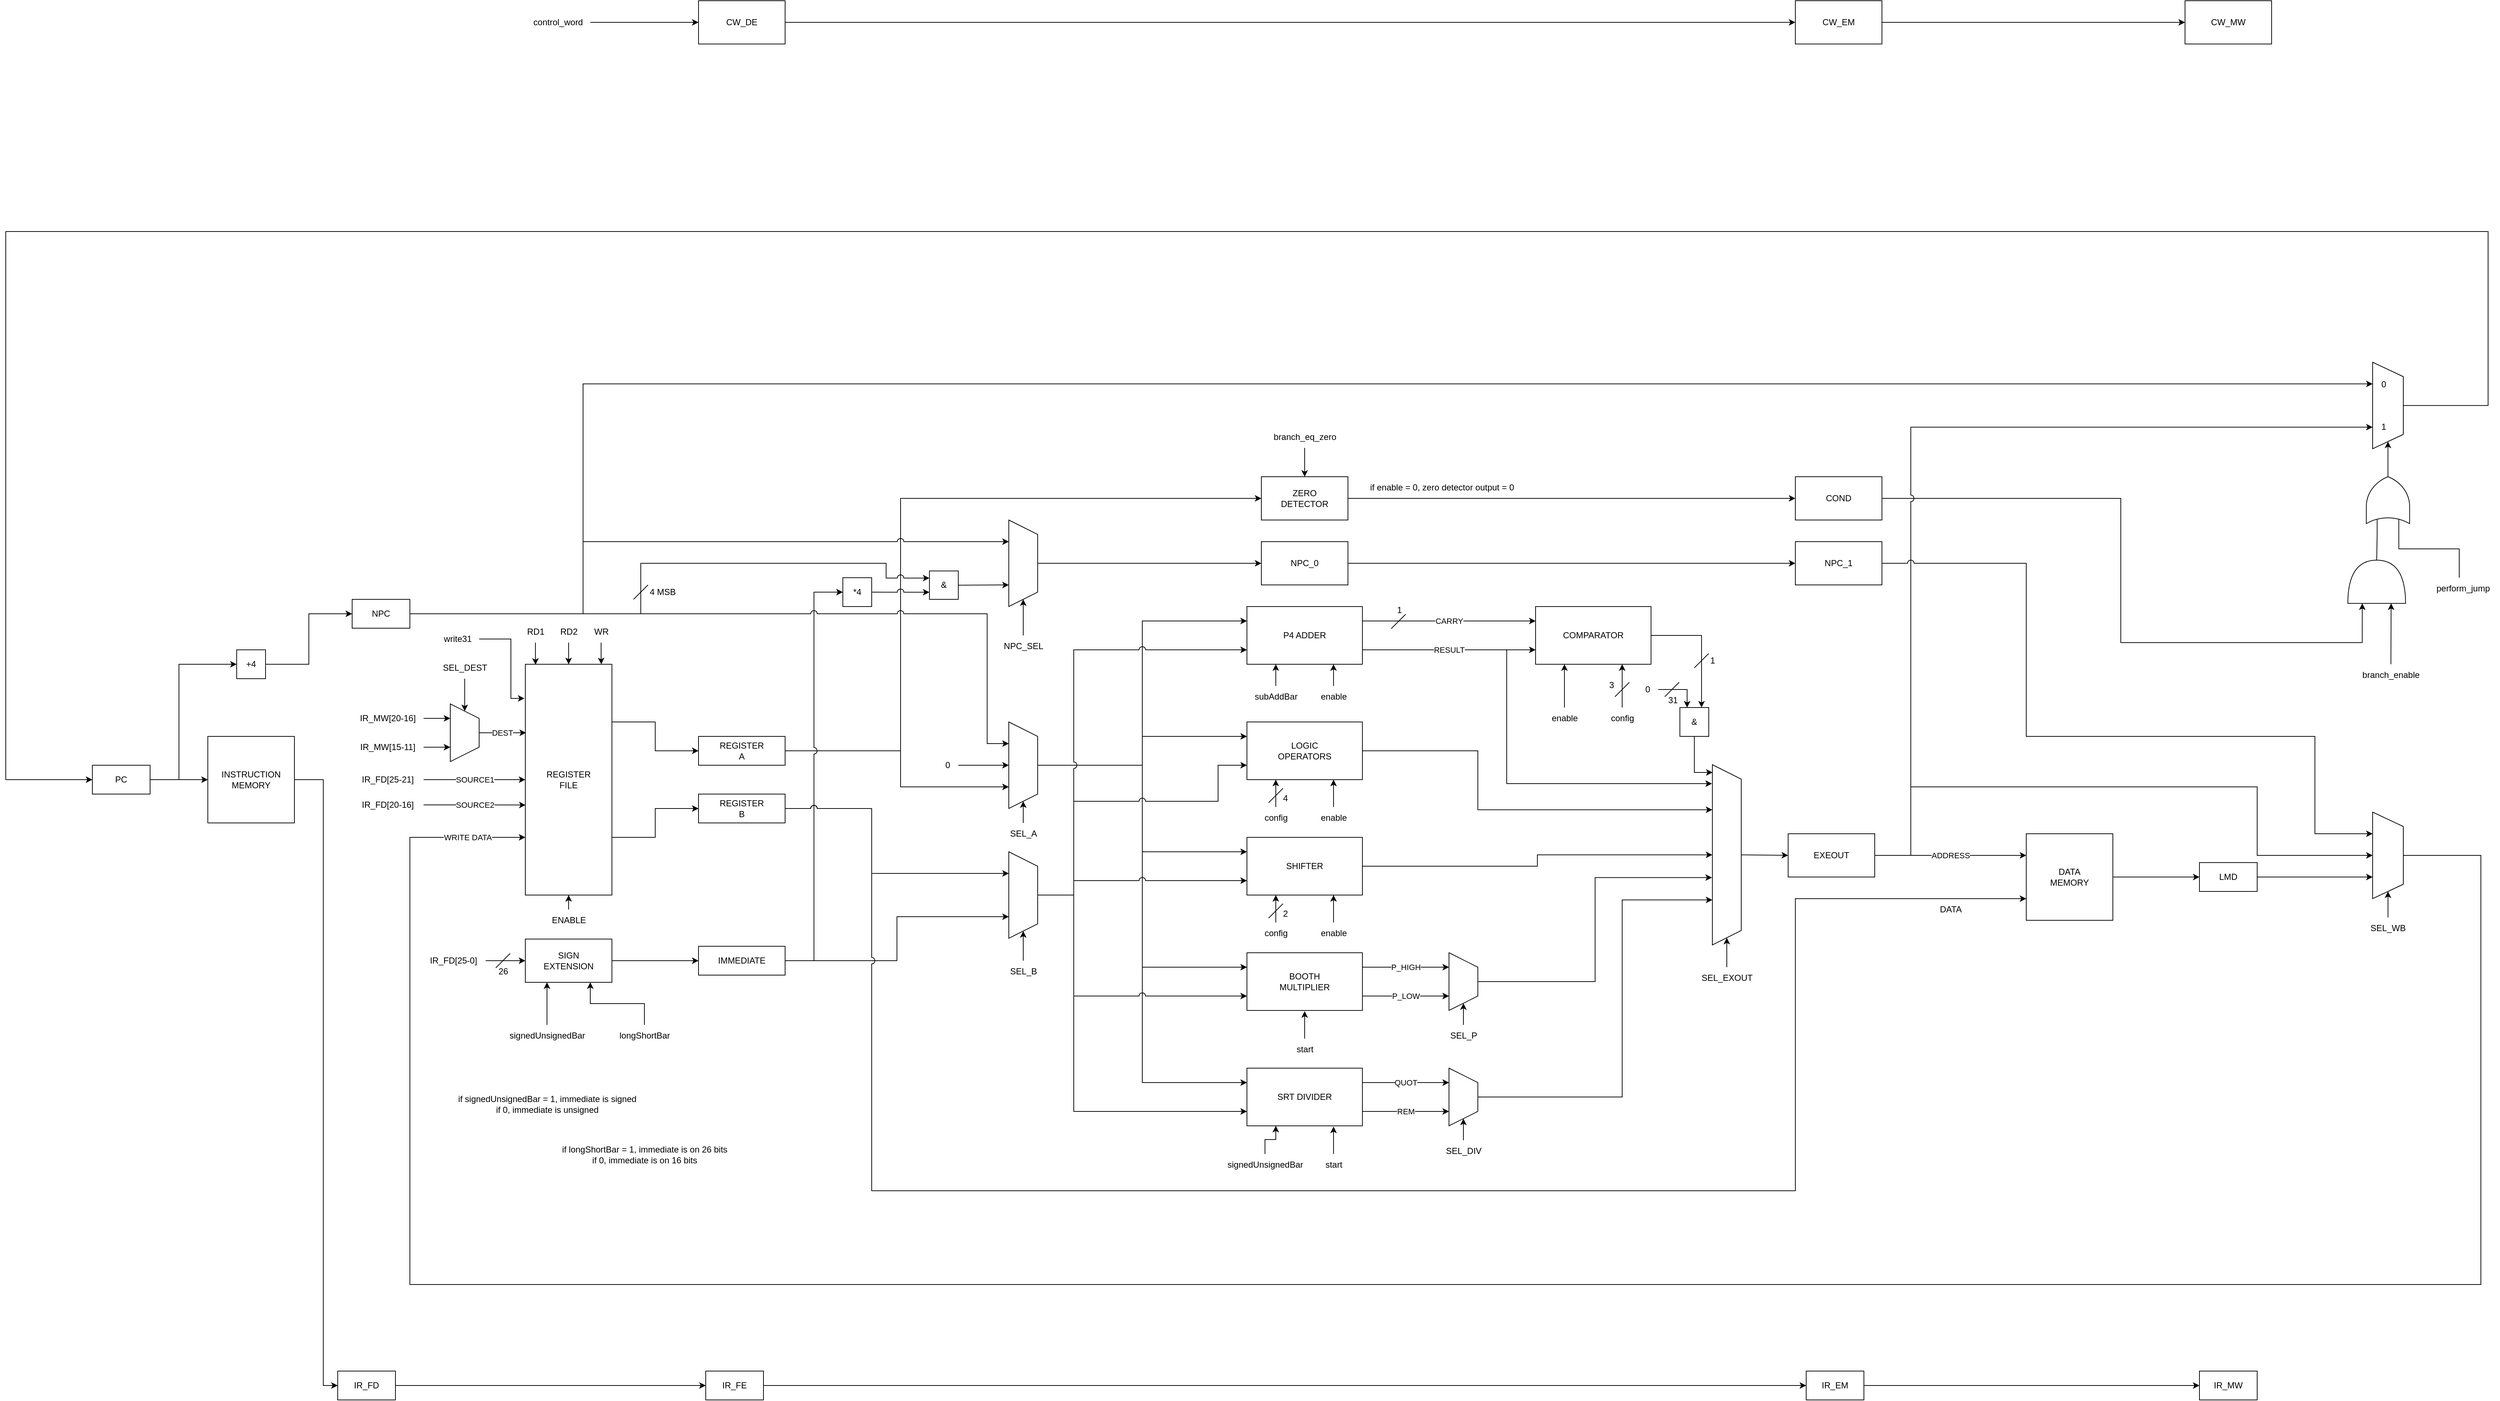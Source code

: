 <mxfile version="20.7.4" type="device"><diagram id="MwowoGZqm-T8tHPL4Ncn" name="Page-1"><mxGraphModel dx="3533" dy="2631" grid="1" gridSize="10" guides="1" tooltips="1" connect="1" arrows="1" fold="1" page="0" pageScale="1" pageWidth="827" pageHeight="1169" math="0" shadow="0"><root><mxCell id="0"/><mxCell id="1" parent="0"/><mxCell id="lmTZzJaFjMnNjgpMNtPa-25" style="edgeStyle=orthogonalEdgeStyle;rounded=0;orthogonalLoop=1;jettySize=auto;html=1;exitX=1;exitY=0.5;exitDx=0;exitDy=0;entryX=0;entryY=0.5;entryDx=0;entryDy=0;jumpStyle=arc;jumpSize=9;" edge="1" parent="1" source="lmTZzJaFjMnNjgpMNtPa-18" target="lmTZzJaFjMnNjgpMNtPa-24"><mxGeometry relative="1" as="geometry"><Array as="points"><mxPoint x="440" y="220"/><mxPoint x="440" y="-130"/></Array></mxGeometry></mxCell><mxCell id="lmTZzJaFjMnNjgpMNtPa-136" style="edgeStyle=orthogonalEdgeStyle;rounded=0;jumpStyle=arc;jumpSize=9;orthogonalLoop=1;jettySize=auto;html=1;exitX=1;exitY=0.5;exitDx=0;exitDy=0;endArrow=classic;endFill=1;entryX=0;entryY=0.5;entryDx=0;entryDy=0;" edge="1" parent="1" source="lmTZzJaFjMnNjgpMNtPa-20" target="lmTZzJaFjMnNjgpMNtPa-137"><mxGeometry relative="1" as="geometry"><mxPoint x="310" as="targetPoint"/></mxGeometry></mxCell><mxCell id="lmTZzJaFjMnNjgpMNtPa-28" style="edgeStyle=orthogonalEdgeStyle;rounded=0;orthogonalLoop=1;jettySize=auto;html=1;exitX=1;exitY=0.5;exitDx=0;exitDy=0;entryX=0.25;entryY=1;entryDx=0;entryDy=0;jumpStyle=arc;jumpSize=9;" edge="1" parent="1" source="lmTZzJaFjMnNjgpMNtPa-10" target="lmTZzJaFjMnNjgpMNtPa-26"><mxGeometry relative="1" as="geometry"><Array as="points"><mxPoint x="560" y="30"/><mxPoint x="560" y="210"/></Array></mxGeometry></mxCell><mxCell id="lmTZzJaFjMnNjgpMNtPa-54" style="edgeStyle=orthogonalEdgeStyle;rounded=0;jumpStyle=arc;jumpSize=9;orthogonalLoop=1;jettySize=auto;html=1;exitX=1;exitY=0.75;exitDx=0;exitDy=0;entryX=0.105;entryY=1.014;entryDx=0;entryDy=0;entryPerimeter=0;" edge="1" parent="1" source="lmTZzJaFjMnNjgpMNtPa-1" target="lmTZzJaFjMnNjgpMNtPa-53"><mxGeometry relative="1" as="geometry"><Array as="points"><mxPoint x="1280" y="80"/><mxPoint x="1280" y="265"/></Array></mxGeometry></mxCell><mxCell id="lmTZzJaFjMnNjgpMNtPa-157" value="CARRY" style="edgeStyle=orthogonalEdgeStyle;rounded=0;jumpStyle=none;jumpSize=9;orthogonalLoop=1;jettySize=auto;html=1;exitX=1;exitY=0.25;exitDx=0;exitDy=0;entryX=0;entryY=0.25;entryDx=0;entryDy=0;endArrow=classic;endFill=1;" edge="1" parent="1" source="lmTZzJaFjMnNjgpMNtPa-1" target="lmTZzJaFjMnNjgpMNtPa-155"><mxGeometry relative="1" as="geometry"/></mxCell><mxCell id="lmTZzJaFjMnNjgpMNtPa-158" value="RESULT" style="edgeStyle=orthogonalEdgeStyle;rounded=0;jumpStyle=none;jumpSize=9;orthogonalLoop=1;jettySize=auto;html=1;exitX=1;exitY=0.75;exitDx=0;exitDy=0;entryX=0;entryY=0.75;entryDx=0;entryDy=0;endArrow=classic;endFill=1;" edge="1" parent="1" source="lmTZzJaFjMnNjgpMNtPa-1" target="lmTZzJaFjMnNjgpMNtPa-155"><mxGeometry relative="1" as="geometry"/></mxCell><mxCell id="lmTZzJaFjMnNjgpMNtPa-1" value="P4 ADDER" style="rounded=0;whiteSpace=wrap;html=1;" vertex="1" parent="1"><mxGeometry x="920" y="20" width="160" height="80" as="geometry"/></mxCell><mxCell id="lmTZzJaFjMnNjgpMNtPa-47" value="P_HIGH" style="edgeStyle=orthogonalEdgeStyle;rounded=0;jumpStyle=arc;jumpSize=9;orthogonalLoop=1;jettySize=auto;html=1;exitX=1;exitY=0.25;exitDx=0;exitDy=0;entryX=0.25;entryY=1;entryDx=0;entryDy=0;" edge="1" parent="1" source="lmTZzJaFjMnNjgpMNtPa-2" target="lmTZzJaFjMnNjgpMNtPa-45"><mxGeometry relative="1" as="geometry"/></mxCell><mxCell id="lmTZzJaFjMnNjgpMNtPa-48" value="P_LOW" style="edgeStyle=orthogonalEdgeStyle;rounded=0;jumpStyle=arc;jumpSize=9;orthogonalLoop=1;jettySize=auto;html=1;exitX=1;exitY=0.75;exitDx=0;exitDy=0;entryX=0.75;entryY=1;entryDx=0;entryDy=0;" edge="1" parent="1" source="lmTZzJaFjMnNjgpMNtPa-2" target="lmTZzJaFjMnNjgpMNtPa-45"><mxGeometry relative="1" as="geometry"/></mxCell><mxCell id="lmTZzJaFjMnNjgpMNtPa-2" value="BOOTH&lt;br&gt;MULTIPLIER" style="rounded=0;whiteSpace=wrap;html=1;" vertex="1" parent="1"><mxGeometry x="920" y="500" width="160" height="80" as="geometry"/></mxCell><mxCell id="lmTZzJaFjMnNjgpMNtPa-49" value="QUOT" style="edgeStyle=orthogonalEdgeStyle;rounded=0;jumpStyle=arc;jumpSize=9;orthogonalLoop=1;jettySize=auto;html=1;exitX=1;exitY=0.25;exitDx=0;exitDy=0;entryX=0.25;entryY=1;entryDx=0;entryDy=0;" edge="1" parent="1" source="lmTZzJaFjMnNjgpMNtPa-3" target="lmTZzJaFjMnNjgpMNtPa-46"><mxGeometry relative="1" as="geometry"/></mxCell><mxCell id="lmTZzJaFjMnNjgpMNtPa-50" value="REM" style="edgeStyle=orthogonalEdgeStyle;rounded=0;jumpStyle=arc;jumpSize=9;orthogonalLoop=1;jettySize=auto;html=1;exitX=1;exitY=0.75;exitDx=0;exitDy=0;entryX=0.75;entryY=1;entryDx=0;entryDy=0;" edge="1" parent="1" source="lmTZzJaFjMnNjgpMNtPa-3" target="lmTZzJaFjMnNjgpMNtPa-46"><mxGeometry relative="1" as="geometry"/></mxCell><mxCell id="lmTZzJaFjMnNjgpMNtPa-3" value="SRT DIVIDER" style="rounded=0;whiteSpace=wrap;html=1;" vertex="1" parent="1"><mxGeometry x="920" y="660" width="160" height="80" as="geometry"/></mxCell><mxCell id="lmTZzJaFjMnNjgpMNtPa-55" style="edgeStyle=orthogonalEdgeStyle;rounded=0;jumpStyle=arc;jumpSize=9;orthogonalLoop=1;jettySize=auto;html=1;exitX=1;exitY=0.5;exitDx=0;exitDy=0;entryX=0.25;entryY=1;entryDx=0;entryDy=0;" edge="1" parent="1" source="lmTZzJaFjMnNjgpMNtPa-4" target="lmTZzJaFjMnNjgpMNtPa-53"><mxGeometry relative="1" as="geometry"><Array as="points"><mxPoint x="1240" y="220"/><mxPoint x="1240" y="302"/></Array></mxGeometry></mxCell><mxCell id="lmTZzJaFjMnNjgpMNtPa-4" value="LOGIC&lt;br&gt;OPERATORS" style="rounded=0;whiteSpace=wrap;html=1;" vertex="1" parent="1"><mxGeometry x="920" y="180" width="160" height="80" as="geometry"/></mxCell><mxCell id="lmTZzJaFjMnNjgpMNtPa-7" value="" style="edgeStyle=orthogonalEdgeStyle;rounded=0;orthogonalLoop=1;jettySize=auto;html=1;" edge="1" parent="1" source="lmTZzJaFjMnNjgpMNtPa-5" target="lmTZzJaFjMnNjgpMNtPa-6"><mxGeometry relative="1" as="geometry"/></mxCell><mxCell id="lmTZzJaFjMnNjgpMNtPa-9" style="edgeStyle=orthogonalEdgeStyle;rounded=0;orthogonalLoop=1;jettySize=auto;html=1;exitX=1;exitY=0.5;exitDx=0;exitDy=0;entryX=0;entryY=0.5;entryDx=0;entryDy=0;" edge="1" parent="1" source="lmTZzJaFjMnNjgpMNtPa-5" target="lmTZzJaFjMnNjgpMNtPa-8"><mxGeometry relative="1" as="geometry"><Array as="points"><mxPoint x="-560" y="260"/><mxPoint x="-560" y="100"/></Array></mxGeometry></mxCell><mxCell id="lmTZzJaFjMnNjgpMNtPa-5" value="PC" style="rounded=0;whiteSpace=wrap;html=1;" vertex="1" parent="1"><mxGeometry x="-680" y="240" width="80" height="40" as="geometry"/></mxCell><mxCell id="lmTZzJaFjMnNjgpMNtPa-13" value="" style="edgeStyle=orthogonalEdgeStyle;rounded=0;orthogonalLoop=1;jettySize=auto;html=1;entryX=0;entryY=0.5;entryDx=0;entryDy=0;" edge="1" parent="1" source="lmTZzJaFjMnNjgpMNtPa-6" target="lmTZzJaFjMnNjgpMNtPa-12"><mxGeometry relative="1" as="geometry"><Array as="points"><mxPoint x="-360" y="260"/><mxPoint x="-360" y="1100"/></Array></mxGeometry></mxCell><mxCell id="lmTZzJaFjMnNjgpMNtPa-6" value="INSTRUCTION&lt;br&gt;MEMORY" style="rounded=0;whiteSpace=wrap;html=1;" vertex="1" parent="1"><mxGeometry x="-520" y="200" width="120" height="120" as="geometry"/></mxCell><mxCell id="lmTZzJaFjMnNjgpMNtPa-11" value="" style="edgeStyle=orthogonalEdgeStyle;rounded=0;orthogonalLoop=1;jettySize=auto;html=1;entryX=0;entryY=0.5;entryDx=0;entryDy=0;" edge="1" parent="1" source="lmTZzJaFjMnNjgpMNtPa-8" target="lmTZzJaFjMnNjgpMNtPa-10"><mxGeometry relative="1" as="geometry"/></mxCell><mxCell id="lmTZzJaFjMnNjgpMNtPa-8" value="+4" style="whiteSpace=wrap;html=1;" vertex="1" parent="1"><mxGeometry x="-480" y="80" width="40" height="40" as="geometry"/></mxCell><mxCell id="lmTZzJaFjMnNjgpMNtPa-74" style="edgeStyle=orthogonalEdgeStyle;rounded=0;jumpStyle=arc;jumpSize=9;orthogonalLoop=1;jettySize=auto;html=1;exitX=1;exitY=0.5;exitDx=0;exitDy=0;entryX=0.25;entryY=1;entryDx=0;entryDy=0;" edge="1" parent="1" source="lmTZzJaFjMnNjgpMNtPa-10" target="lmTZzJaFjMnNjgpMNtPa-71"><mxGeometry relative="1" as="geometry"><Array as="points"><mxPoint y="30"/><mxPoint y="-289"/></Array></mxGeometry></mxCell><mxCell id="lmTZzJaFjMnNjgpMNtPa-118" style="edgeStyle=orthogonalEdgeStyle;rounded=0;jumpStyle=arc;jumpSize=9;orthogonalLoop=1;jettySize=auto;html=1;exitX=1;exitY=0.5;exitDx=0;exitDy=0;entryX=0.25;entryY=1;entryDx=0;entryDy=0;endArrow=classic;endFill=1;" edge="1" parent="1" source="lmTZzJaFjMnNjgpMNtPa-10" target="lmTZzJaFjMnNjgpMNtPa-132"><mxGeometry relative="1" as="geometry"><Array as="points"><mxPoint y="30"/><mxPoint y="-70"/></Array></mxGeometry></mxCell><mxCell id="lmTZzJaFjMnNjgpMNtPa-141" style="edgeStyle=orthogonalEdgeStyle;rounded=0;jumpStyle=arc;jumpSize=9;orthogonalLoop=1;jettySize=auto;html=1;exitX=1;exitY=0.5;exitDx=0;exitDy=0;endArrow=classic;endFill=1;entryX=0;entryY=0.25;entryDx=0;entryDy=0;" edge="1" parent="1" source="lmTZzJaFjMnNjgpMNtPa-10" target="lmTZzJaFjMnNjgpMNtPa-138"><mxGeometry relative="1" as="geometry"><mxPoint x="360" y="-40" as="targetPoint"/><Array as="points"><mxPoint x="80" y="30"/><mxPoint x="80" y="-40"/><mxPoint x="420" y="-40"/><mxPoint x="420" y="-19"/></Array></mxGeometry></mxCell><mxCell id="lmTZzJaFjMnNjgpMNtPa-10" value="NPC" style="whiteSpace=wrap;html=1;" vertex="1" parent="1"><mxGeometry x="-320" y="10" width="80" height="40" as="geometry"/></mxCell><mxCell id="lmTZzJaFjMnNjgpMNtPa-204" value="" style="edgeStyle=orthogonalEdgeStyle;rounded=0;jumpStyle=none;jumpSize=9;orthogonalLoop=1;jettySize=auto;html=1;endArrow=classic;endFill=1;" edge="1" parent="1" source="lmTZzJaFjMnNjgpMNtPa-12" target="lmTZzJaFjMnNjgpMNtPa-203"><mxGeometry relative="1" as="geometry"/></mxCell><mxCell id="lmTZzJaFjMnNjgpMNtPa-12" value="IR_FD" style="whiteSpace=wrap;html=1;" vertex="1" parent="1"><mxGeometry x="-340" y="1080" width="80" height="40" as="geometry"/></mxCell><mxCell id="lmTZzJaFjMnNjgpMNtPa-22" style="edgeStyle=orthogonalEdgeStyle;rounded=0;orthogonalLoop=1;jettySize=auto;html=1;exitX=1;exitY=0.75;exitDx=0;exitDy=0;entryX=0;entryY=0.5;entryDx=0;entryDy=0;" edge="1" parent="1" source="lmTZzJaFjMnNjgpMNtPa-14" target="lmTZzJaFjMnNjgpMNtPa-19"><mxGeometry relative="1" as="geometry"/></mxCell><mxCell id="lmTZzJaFjMnNjgpMNtPa-23" style="edgeStyle=orthogonalEdgeStyle;rounded=0;orthogonalLoop=1;jettySize=auto;html=1;exitX=1;exitY=0.25;exitDx=0;exitDy=0;entryX=0;entryY=0.5;entryDx=0;entryDy=0;" edge="1" parent="1" source="lmTZzJaFjMnNjgpMNtPa-14" target="lmTZzJaFjMnNjgpMNtPa-18"><mxGeometry relative="1" as="geometry"/></mxCell><mxCell id="lmTZzJaFjMnNjgpMNtPa-14" value="REGISTER&lt;br&gt;FILE" style="whiteSpace=wrap;html=1;" vertex="1" parent="1"><mxGeometry x="-80" y="100" width="120" height="320" as="geometry"/></mxCell><mxCell id="lmTZzJaFjMnNjgpMNtPa-21" style="edgeStyle=orthogonalEdgeStyle;rounded=0;orthogonalLoop=1;jettySize=auto;html=1;exitX=1;exitY=0.5;exitDx=0;exitDy=0;entryX=0;entryY=0.5;entryDx=0;entryDy=0;" edge="1" parent="1" source="lmTZzJaFjMnNjgpMNtPa-16" target="lmTZzJaFjMnNjgpMNtPa-20"><mxGeometry relative="1" as="geometry"/></mxCell><mxCell id="lmTZzJaFjMnNjgpMNtPa-16" value="SIGN&lt;br&gt;EXTENSION" style="whiteSpace=wrap;html=1;" vertex="1" parent="1"><mxGeometry x="-80" y="481" width="120" height="60" as="geometry"/></mxCell><mxCell id="lmTZzJaFjMnNjgpMNtPa-18" value="REGISTER&lt;br&gt;A" style="whiteSpace=wrap;html=1;" vertex="1" parent="1"><mxGeometry x="160" y="200" width="120" height="40" as="geometry"/></mxCell><mxCell id="lmTZzJaFjMnNjgpMNtPa-30" style="edgeStyle=orthogonalEdgeStyle;rounded=0;jumpStyle=arc;jumpSize=9;orthogonalLoop=1;jettySize=auto;html=1;exitX=1;exitY=0.5;exitDx=0;exitDy=0;entryX=0.25;entryY=1;entryDx=0;entryDy=0;" edge="1" parent="1" source="lmTZzJaFjMnNjgpMNtPa-19" target="lmTZzJaFjMnNjgpMNtPa-29"><mxGeometry relative="1" as="geometry"><Array as="points"><mxPoint x="400" y="300"/><mxPoint x="400" y="390"/></Array></mxGeometry></mxCell><mxCell id="lmTZzJaFjMnNjgpMNtPa-19" value="REGISTER&lt;br&gt;B" style="whiteSpace=wrap;html=1;" vertex="1" parent="1"><mxGeometry x="160" y="280" width="120" height="40" as="geometry"/></mxCell><mxCell id="lmTZzJaFjMnNjgpMNtPa-31" style="edgeStyle=orthogonalEdgeStyle;rounded=0;jumpStyle=arc;jumpSize=9;orthogonalLoop=1;jettySize=auto;html=1;exitX=1;exitY=0.5;exitDx=0;exitDy=0;entryX=0.75;entryY=1;entryDx=0;entryDy=0;" edge="1" parent="1" source="lmTZzJaFjMnNjgpMNtPa-20" target="lmTZzJaFjMnNjgpMNtPa-29"><mxGeometry relative="1" as="geometry"/></mxCell><mxCell id="lmTZzJaFjMnNjgpMNtPa-20" value="IMMEDIATE" style="whiteSpace=wrap;html=1;" vertex="1" parent="1"><mxGeometry x="160" y="491" width="120" height="40" as="geometry"/></mxCell><mxCell id="lmTZzJaFjMnNjgpMNtPa-33" style="edgeStyle=orthogonalEdgeStyle;rounded=0;jumpStyle=arc;jumpSize=9;orthogonalLoop=1;jettySize=auto;html=1;exitX=1;exitY=0.5;exitDx=0;exitDy=0;entryX=0;entryY=0.5;entryDx=0;entryDy=0;" edge="1" parent="1" source="lmTZzJaFjMnNjgpMNtPa-24" target="lmTZzJaFjMnNjgpMNtPa-32"><mxGeometry relative="1" as="geometry"/></mxCell><mxCell id="lmTZzJaFjMnNjgpMNtPa-24" value="ZERO&lt;br&gt;DETECTOR" style="whiteSpace=wrap;html=1;" vertex="1" parent="1"><mxGeometry x="940" y="-160" width="120" height="60" as="geometry"/></mxCell><mxCell id="lmTZzJaFjMnNjgpMNtPa-34" style="edgeStyle=orthogonalEdgeStyle;rounded=0;jumpStyle=arc;jumpSize=9;orthogonalLoop=1;jettySize=auto;html=1;exitX=0.5;exitY=0;exitDx=0;exitDy=0;entryX=0;entryY=0.25;entryDx=0;entryDy=0;" edge="1" parent="1" source="lmTZzJaFjMnNjgpMNtPa-26" target="lmTZzJaFjMnNjgpMNtPa-1"><mxGeometry relative="1" as="geometry"/></mxCell><mxCell id="lmTZzJaFjMnNjgpMNtPa-35" style="edgeStyle=orthogonalEdgeStyle;rounded=0;jumpStyle=arc;jumpSize=9;orthogonalLoop=1;jettySize=auto;html=1;exitX=0.5;exitY=0;exitDx=0;exitDy=0;entryX=0;entryY=0.25;entryDx=0;entryDy=0;" edge="1" parent="1" source="lmTZzJaFjMnNjgpMNtPa-26" target="lmTZzJaFjMnNjgpMNtPa-4"><mxGeometry relative="1" as="geometry"/></mxCell><mxCell id="lmTZzJaFjMnNjgpMNtPa-37" style="edgeStyle=orthogonalEdgeStyle;rounded=0;jumpStyle=arc;jumpSize=9;orthogonalLoop=1;jettySize=auto;html=1;exitX=0.5;exitY=0;exitDx=0;exitDy=0;entryX=0;entryY=0.25;entryDx=0;entryDy=0;" edge="1" parent="1" source="lmTZzJaFjMnNjgpMNtPa-26" target="lmTZzJaFjMnNjgpMNtPa-36"><mxGeometry relative="1" as="geometry"/></mxCell><mxCell id="lmTZzJaFjMnNjgpMNtPa-38" style="edgeStyle=orthogonalEdgeStyle;rounded=0;jumpStyle=arc;jumpSize=9;orthogonalLoop=1;jettySize=auto;html=1;exitX=0.5;exitY=0;exitDx=0;exitDy=0;entryX=0;entryY=0.25;entryDx=0;entryDy=0;" edge="1" parent="1" source="lmTZzJaFjMnNjgpMNtPa-26" target="lmTZzJaFjMnNjgpMNtPa-2"><mxGeometry relative="1" as="geometry"/></mxCell><mxCell id="lmTZzJaFjMnNjgpMNtPa-39" style="edgeStyle=orthogonalEdgeStyle;rounded=0;jumpStyle=arc;jumpSize=9;orthogonalLoop=1;jettySize=auto;html=1;exitX=0.5;exitY=0;exitDx=0;exitDy=0;entryX=0;entryY=0.25;entryDx=0;entryDy=0;" edge="1" parent="1" source="lmTZzJaFjMnNjgpMNtPa-26" target="lmTZzJaFjMnNjgpMNtPa-3"><mxGeometry relative="1" as="geometry"/></mxCell><mxCell id="lmTZzJaFjMnNjgpMNtPa-26" value="" style="shape=trapezoid;perimeter=trapezoidPerimeter;whiteSpace=wrap;html=1;fixedSize=1;rotation=90;" vertex="1" parent="1"><mxGeometry x="550" y="220" width="120" height="40" as="geometry"/></mxCell><mxCell id="lmTZzJaFjMnNjgpMNtPa-40" style="edgeStyle=orthogonalEdgeStyle;rounded=0;jumpStyle=arc;jumpSize=9;orthogonalLoop=1;jettySize=auto;html=1;exitX=0.5;exitY=0;exitDx=0;exitDy=0;entryX=0;entryY=0.75;entryDx=0;entryDy=0;" edge="1" parent="1" source="lmTZzJaFjMnNjgpMNtPa-29" target="lmTZzJaFjMnNjgpMNtPa-1"><mxGeometry relative="1" as="geometry"><Array as="points"><mxPoint x="680" y="420"/><mxPoint x="680" y="80"/></Array></mxGeometry></mxCell><mxCell id="lmTZzJaFjMnNjgpMNtPa-41" style="edgeStyle=orthogonalEdgeStyle;rounded=0;jumpStyle=arc;jumpSize=9;orthogonalLoop=1;jettySize=auto;html=1;exitX=0.5;exitY=0;exitDx=0;exitDy=0;entryX=0;entryY=0.75;entryDx=0;entryDy=0;" edge="1" parent="1" source="lmTZzJaFjMnNjgpMNtPa-29" target="lmTZzJaFjMnNjgpMNtPa-4"><mxGeometry relative="1" as="geometry"><Array as="points"><mxPoint x="680" y="420"/><mxPoint x="680" y="290"/><mxPoint x="880" y="290"/><mxPoint x="880" y="240"/></Array></mxGeometry></mxCell><mxCell id="lmTZzJaFjMnNjgpMNtPa-42" style="edgeStyle=orthogonalEdgeStyle;rounded=0;jumpStyle=arc;jumpSize=9;orthogonalLoop=1;jettySize=auto;html=1;exitX=0.5;exitY=0;exitDx=0;exitDy=0;entryX=0;entryY=0.75;entryDx=0;entryDy=0;" edge="1" parent="1" source="lmTZzJaFjMnNjgpMNtPa-29" target="lmTZzJaFjMnNjgpMNtPa-36"><mxGeometry relative="1" as="geometry"><Array as="points"><mxPoint x="680" y="420"/><mxPoint x="680" y="400"/></Array></mxGeometry></mxCell><mxCell id="lmTZzJaFjMnNjgpMNtPa-43" style="edgeStyle=orthogonalEdgeStyle;rounded=0;jumpStyle=arc;jumpSize=9;orthogonalLoop=1;jettySize=auto;html=1;exitX=0.5;exitY=0;exitDx=0;exitDy=0;entryX=0;entryY=0.75;entryDx=0;entryDy=0;" edge="1" parent="1" source="lmTZzJaFjMnNjgpMNtPa-29" target="lmTZzJaFjMnNjgpMNtPa-2"><mxGeometry relative="1" as="geometry"><Array as="points"><mxPoint x="680" y="420"/><mxPoint x="680" y="560"/></Array></mxGeometry></mxCell><mxCell id="lmTZzJaFjMnNjgpMNtPa-44" style="edgeStyle=orthogonalEdgeStyle;rounded=0;jumpStyle=arc;jumpSize=9;orthogonalLoop=1;jettySize=auto;html=1;exitX=0.5;exitY=0;exitDx=0;exitDy=0;entryX=0;entryY=0.75;entryDx=0;entryDy=0;" edge="1" parent="1" source="lmTZzJaFjMnNjgpMNtPa-29" target="lmTZzJaFjMnNjgpMNtPa-3"><mxGeometry relative="1" as="geometry"><Array as="points"><mxPoint x="680" y="420"/><mxPoint x="680" y="720"/></Array></mxGeometry></mxCell><mxCell id="lmTZzJaFjMnNjgpMNtPa-29" value="" style="shape=trapezoid;perimeter=trapezoidPerimeter;whiteSpace=wrap;html=1;fixedSize=1;rotation=90;" vertex="1" parent="1"><mxGeometry x="550" y="400" width="120" height="40" as="geometry"/></mxCell><mxCell id="lmTZzJaFjMnNjgpMNtPa-72" style="edgeStyle=orthogonalEdgeStyle;rounded=0;jumpStyle=arc;jumpSize=9;orthogonalLoop=1;jettySize=auto;html=1;entryX=0;entryY=0.25;entryDx=0;entryDy=0;entryPerimeter=0;" edge="1" parent="1" source="lmTZzJaFjMnNjgpMNtPa-32" target="lmTZzJaFjMnNjgpMNtPa-90"><mxGeometry relative="1" as="geometry"><Array as="points"><mxPoint x="2131" y="-130"/><mxPoint x="2131" y="70"/><mxPoint x="2466" y="70"/></Array></mxGeometry></mxCell><mxCell id="lmTZzJaFjMnNjgpMNtPa-32" value="COND" style="whiteSpace=wrap;html=1;" vertex="1" parent="1"><mxGeometry x="1680" y="-160" width="120" height="60" as="geometry"/></mxCell><mxCell id="lmTZzJaFjMnNjgpMNtPa-56" style="edgeStyle=orthogonalEdgeStyle;rounded=0;jumpStyle=arc;jumpSize=9;orthogonalLoop=1;jettySize=auto;html=1;exitX=1;exitY=0.5;exitDx=0;exitDy=0;entryX=0.5;entryY=1;entryDx=0;entryDy=0;" edge="1" parent="1" source="lmTZzJaFjMnNjgpMNtPa-36" target="lmTZzJaFjMnNjgpMNtPa-53"><mxGeometry relative="1" as="geometry"/></mxCell><mxCell id="lmTZzJaFjMnNjgpMNtPa-36" value="SHIFTER" style="rounded=0;whiteSpace=wrap;html=1;" vertex="1" parent="1"><mxGeometry x="920" y="340" width="160" height="80" as="geometry"/></mxCell><mxCell id="lmTZzJaFjMnNjgpMNtPa-57" style="edgeStyle=orthogonalEdgeStyle;rounded=0;jumpStyle=arc;jumpSize=9;orthogonalLoop=1;jettySize=auto;html=1;exitX=0.5;exitY=0;exitDx=0;exitDy=0;entryX=0.626;entryY=1.014;entryDx=0;entryDy=0;entryPerimeter=0;" edge="1" parent="1" source="lmTZzJaFjMnNjgpMNtPa-45" target="lmTZzJaFjMnNjgpMNtPa-53"><mxGeometry relative="1" as="geometry"/></mxCell><mxCell id="lmTZzJaFjMnNjgpMNtPa-45" value="" style="shape=trapezoid;perimeter=trapezoidPerimeter;whiteSpace=wrap;html=1;fixedSize=1;rotation=90;" vertex="1" parent="1"><mxGeometry x="1180" y="520" width="80" height="40" as="geometry"/></mxCell><mxCell id="lmTZzJaFjMnNjgpMNtPa-58" style="edgeStyle=orthogonalEdgeStyle;rounded=0;jumpStyle=arc;jumpSize=9;orthogonalLoop=1;jettySize=auto;html=1;exitX=0.5;exitY=0;exitDx=0;exitDy=0;entryX=0.75;entryY=1;entryDx=0;entryDy=0;" edge="1" parent="1" source="lmTZzJaFjMnNjgpMNtPa-46" target="lmTZzJaFjMnNjgpMNtPa-53"><mxGeometry relative="1" as="geometry"><Array as="points"><mxPoint x="1440" y="700"/><mxPoint x="1440" y="427"/></Array></mxGeometry></mxCell><mxCell id="lmTZzJaFjMnNjgpMNtPa-46" value="" style="shape=trapezoid;perimeter=trapezoidPerimeter;whiteSpace=wrap;html=1;fixedSize=1;rotation=90;" vertex="1" parent="1"><mxGeometry x="1180" y="680" width="80" height="40" as="geometry"/></mxCell><mxCell id="lmTZzJaFjMnNjgpMNtPa-60" value="" style="edgeStyle=orthogonalEdgeStyle;rounded=0;jumpStyle=arc;jumpSize=9;orthogonalLoop=1;jettySize=auto;html=1;" edge="1" parent="1" source="lmTZzJaFjMnNjgpMNtPa-53" target="lmTZzJaFjMnNjgpMNtPa-59"><mxGeometry relative="1" as="geometry"/></mxCell><mxCell id="lmTZzJaFjMnNjgpMNtPa-53" value="" style="shape=trapezoid;perimeter=trapezoidPerimeter;whiteSpace=wrap;html=1;fixedSize=1;rotation=90;" vertex="1" parent="1"><mxGeometry x="1460" y="344.25" width="250" height="40" as="geometry"/></mxCell><mxCell id="lmTZzJaFjMnNjgpMNtPa-62" value="ADDRESS" style="edgeStyle=orthogonalEdgeStyle;rounded=0;jumpStyle=arc;jumpSize=9;orthogonalLoop=1;jettySize=auto;html=1;exitX=1;exitY=0.5;exitDx=0;exitDy=0;entryX=0;entryY=0.25;entryDx=0;entryDy=0;" edge="1" parent="1" source="lmTZzJaFjMnNjgpMNtPa-59" target="lmTZzJaFjMnNjgpMNtPa-61"><mxGeometry relative="1" as="geometry"/></mxCell><mxCell id="lmTZzJaFjMnNjgpMNtPa-69" style="edgeStyle=orthogonalEdgeStyle;rounded=0;jumpStyle=arc;jumpSize=9;orthogonalLoop=1;jettySize=auto;html=1;exitX=1;exitY=0.5;exitDx=0;exitDy=0;entryX=0.5;entryY=1;entryDx=0;entryDy=0;" edge="1" parent="1" source="lmTZzJaFjMnNjgpMNtPa-59" target="lmTZzJaFjMnNjgpMNtPa-67"><mxGeometry relative="1" as="geometry"><Array as="points"><mxPoint x="1840" y="365"/><mxPoint x="1840" y="270"/><mxPoint x="2320" y="270"/><mxPoint x="2320" y="365"/></Array></mxGeometry></mxCell><mxCell id="lmTZzJaFjMnNjgpMNtPa-73" style="edgeStyle=orthogonalEdgeStyle;rounded=0;jumpStyle=arc;jumpSize=9;orthogonalLoop=1;jettySize=auto;html=1;exitX=1;exitY=0.5;exitDx=0;exitDy=0;entryX=0.75;entryY=1;entryDx=0;entryDy=0;" edge="1" parent="1" source="lmTZzJaFjMnNjgpMNtPa-59" target="lmTZzJaFjMnNjgpMNtPa-71"><mxGeometry relative="1" as="geometry"><Array as="points"><mxPoint x="1840" y="365"/><mxPoint x="1840" y="-229"/></Array></mxGeometry></mxCell><mxCell id="lmTZzJaFjMnNjgpMNtPa-59" value="EXEOUT" style="whiteSpace=wrap;html=1;" vertex="1" parent="1"><mxGeometry x="1670" y="335" width="120" height="60" as="geometry"/></mxCell><mxCell id="lmTZzJaFjMnNjgpMNtPa-66" style="edgeStyle=orthogonalEdgeStyle;rounded=0;jumpStyle=arc;jumpSize=9;orthogonalLoop=1;jettySize=auto;html=1;exitX=1;exitY=0.5;exitDx=0;exitDy=0;" edge="1" parent="1" source="lmTZzJaFjMnNjgpMNtPa-61" target="lmTZzJaFjMnNjgpMNtPa-65"><mxGeometry relative="1" as="geometry"/></mxCell><mxCell id="lmTZzJaFjMnNjgpMNtPa-61" value="DATA&lt;br&gt;MEMORY" style="rounded=0;whiteSpace=wrap;html=1;" vertex="1" parent="1"><mxGeometry x="2000" y="335" width="120" height="120" as="geometry"/></mxCell><mxCell id="lmTZzJaFjMnNjgpMNtPa-64" value="DATA" style="text;html=1;align=center;verticalAlign=middle;resizable=0;points=[];autosize=1;strokeColor=none;fillColor=none;" vertex="1" parent="1"><mxGeometry x="1870" y="425" width="50" height="30" as="geometry"/></mxCell><mxCell id="lmTZzJaFjMnNjgpMNtPa-68" style="edgeStyle=orthogonalEdgeStyle;rounded=0;jumpStyle=arc;jumpSize=9;orthogonalLoop=1;jettySize=auto;html=1;exitX=1;exitY=0.5;exitDx=0;exitDy=0;entryX=0.75;entryY=1;entryDx=0;entryDy=0;" edge="1" parent="1" source="lmTZzJaFjMnNjgpMNtPa-65" target="lmTZzJaFjMnNjgpMNtPa-67"><mxGeometry relative="1" as="geometry"/></mxCell><mxCell id="lmTZzJaFjMnNjgpMNtPa-65" value="LMD" style="whiteSpace=wrap;html=1;" vertex="1" parent="1"><mxGeometry x="2240" y="375" width="80" height="40" as="geometry"/></mxCell><mxCell id="lmTZzJaFjMnNjgpMNtPa-70" value="WRITE DATA" style="edgeStyle=orthogonalEdgeStyle;rounded=0;jumpStyle=arc;jumpSize=9;orthogonalLoop=1;jettySize=auto;html=1;exitX=0.5;exitY=0;exitDx=0;exitDy=0;entryX=0;entryY=0.75;entryDx=0;entryDy=0;" edge="1" parent="1" source="lmTZzJaFjMnNjgpMNtPa-67" target="lmTZzJaFjMnNjgpMNtPa-14"><mxGeometry x="0.963" relative="1" as="geometry"><Array as="points"><mxPoint x="2630" y="365"/><mxPoint x="2630" y="960"/><mxPoint x="-240" y="960"/><mxPoint x="-240" y="340"/></Array><mxPoint as="offset"/></mxGeometry></mxCell><mxCell id="lmTZzJaFjMnNjgpMNtPa-67" value="" style="shape=trapezoid;perimeter=trapezoidPerimeter;whiteSpace=wrap;html=1;fixedSize=1;rotation=90;" vertex="1" parent="1"><mxGeometry x="2441.25" y="343.75" width="120" height="42.5" as="geometry"/></mxCell><mxCell id="lmTZzJaFjMnNjgpMNtPa-75" style="edgeStyle=orthogonalEdgeStyle;rounded=0;jumpStyle=arc;jumpSize=9;orthogonalLoop=1;jettySize=auto;html=1;exitX=0.5;exitY=0;exitDx=0;exitDy=0;entryX=0;entryY=0.5;entryDx=0;entryDy=0;" edge="1" parent="1" source="lmTZzJaFjMnNjgpMNtPa-71" target="lmTZzJaFjMnNjgpMNtPa-5"><mxGeometry relative="1" as="geometry"><Array as="points"><mxPoint x="2640" y="-259"/><mxPoint x="2640" y="-500"/><mxPoint x="-800" y="-500"/><mxPoint x="-800" y="260"/></Array></mxGeometry></mxCell><mxCell id="lmTZzJaFjMnNjgpMNtPa-71" value="" style="shape=trapezoid;perimeter=trapezoidPerimeter;whiteSpace=wrap;html=1;fixedSize=1;rotation=90;" vertex="1" parent="1"><mxGeometry x="2441.25" y="-280" width="120" height="42.5" as="geometry"/></mxCell><mxCell id="lmTZzJaFjMnNjgpMNtPa-77" value="" style="edgeStyle=orthogonalEdgeStyle;rounded=0;jumpStyle=arc;jumpSize=9;orthogonalLoop=1;jettySize=auto;html=1;" edge="1" parent="1" source="lmTZzJaFjMnNjgpMNtPa-76" target="lmTZzJaFjMnNjgpMNtPa-26"><mxGeometry relative="1" as="geometry"/></mxCell><mxCell id="lmTZzJaFjMnNjgpMNtPa-76" value="SEL_A" style="text;html=1;align=center;verticalAlign=middle;resizable=0;points=[];autosize=1;strokeColor=none;fillColor=none;" vertex="1" parent="1"><mxGeometry x="580" y="320" width="60" height="30" as="geometry"/></mxCell><mxCell id="lmTZzJaFjMnNjgpMNtPa-79" value="" style="edgeStyle=orthogonalEdgeStyle;rounded=0;jumpStyle=arc;jumpSize=9;orthogonalLoop=1;jettySize=auto;html=1;" edge="1" parent="1" source="lmTZzJaFjMnNjgpMNtPa-78" target="lmTZzJaFjMnNjgpMNtPa-29"><mxGeometry relative="1" as="geometry"/></mxCell><mxCell id="lmTZzJaFjMnNjgpMNtPa-78" value="SEL_B" style="text;html=1;align=center;verticalAlign=middle;resizable=0;points=[];autosize=1;strokeColor=none;fillColor=none;" vertex="1" parent="1"><mxGeometry x="580" y="511" width="60" height="30" as="geometry"/></mxCell><mxCell id="lmTZzJaFjMnNjgpMNtPa-81" value="" style="edgeStyle=orthogonalEdgeStyle;rounded=0;jumpStyle=arc;jumpSize=9;orthogonalLoop=1;jettySize=auto;html=1;entryX=0.5;entryY=0;entryDx=0;entryDy=0;" edge="1" parent="1" source="lmTZzJaFjMnNjgpMNtPa-80" target="lmTZzJaFjMnNjgpMNtPa-24"><mxGeometry relative="1" as="geometry"/></mxCell><mxCell id="lmTZzJaFjMnNjgpMNtPa-80" value="branch_eq_zero" style="text;html=1;align=center;verticalAlign=middle;resizable=0;points=[];autosize=1;strokeColor=none;fillColor=none;" vertex="1" parent="1"><mxGeometry x="945" y="-230" width="110" height="30" as="geometry"/></mxCell><mxCell id="lmTZzJaFjMnNjgpMNtPa-82" value="0" style="text;html=1;align=center;verticalAlign=middle;resizable=0;points=[];autosize=1;strokeColor=none;fillColor=none;" vertex="1" parent="1"><mxGeometry x="2480" y="-303" width="30" height="30" as="geometry"/></mxCell><mxCell id="lmTZzJaFjMnNjgpMNtPa-83" value="1" style="text;html=1;align=center;verticalAlign=middle;resizable=0;points=[];autosize=1;strokeColor=none;fillColor=none;" vertex="1" parent="1"><mxGeometry x="2480" y="-244" width="30" height="30" as="geometry"/></mxCell><mxCell id="lmTZzJaFjMnNjgpMNtPa-88" value="if enable = 0, zero detector output = 0" style="text;html=1;align=center;verticalAlign=middle;resizable=0;points=[];autosize=1;strokeColor=none;fillColor=none;" vertex="1" parent="1"><mxGeometry x="1080" y="-160" width="220" height="30" as="geometry"/></mxCell><mxCell id="lmTZzJaFjMnNjgpMNtPa-91" style="edgeStyle=orthogonalEdgeStyle;rounded=0;jumpStyle=arc;jumpSize=9;orthogonalLoop=1;jettySize=auto;html=1;exitX=1;exitY=0.5;exitDx=0;exitDy=0;exitPerimeter=0;entryX=0;entryY=0.25;entryDx=0;entryDy=0;entryPerimeter=0;endArrow=none;endFill=0;" edge="1" parent="1" source="lmTZzJaFjMnNjgpMNtPa-90" target="lmTZzJaFjMnNjgpMNtPa-95"><mxGeometry relative="1" as="geometry"><mxPoint x="2500.25" y="-90" as="targetPoint"/></mxGeometry></mxCell><mxCell id="lmTZzJaFjMnNjgpMNtPa-90" value="" style="shape=or;whiteSpace=wrap;html=1;rotation=-90;" vertex="1" parent="1"><mxGeometry x="2455.63" y="-54.37" width="60" height="80" as="geometry"/></mxCell><mxCell id="lmTZzJaFjMnNjgpMNtPa-93" style="edgeStyle=orthogonalEdgeStyle;rounded=0;jumpStyle=arc;jumpSize=9;orthogonalLoop=1;jettySize=auto;html=1;entryX=0;entryY=0.75;entryDx=0;entryDy=0;entryPerimeter=0;" edge="1" parent="1" source="lmTZzJaFjMnNjgpMNtPa-92" target="lmTZzJaFjMnNjgpMNtPa-90"><mxGeometry relative="1" as="geometry"/></mxCell><mxCell id="lmTZzJaFjMnNjgpMNtPa-92" value="branch_enable" style="text;html=1;align=center;verticalAlign=middle;resizable=0;points=[];autosize=1;strokeColor=none;fillColor=none;" vertex="1" parent="1"><mxGeometry x="2455.25" y="100" width="100" height="30" as="geometry"/></mxCell><mxCell id="lmTZzJaFjMnNjgpMNtPa-96" style="edgeStyle=orthogonalEdgeStyle;rounded=0;jumpStyle=arc;jumpSize=9;orthogonalLoop=1;jettySize=auto;html=1;exitX=1;exitY=0.5;exitDx=0;exitDy=0;exitPerimeter=0;entryX=1;entryY=0.5;entryDx=0;entryDy=0;" edge="1" parent="1" source="lmTZzJaFjMnNjgpMNtPa-95" target="lmTZzJaFjMnNjgpMNtPa-71"><mxGeometry relative="1" as="geometry"/></mxCell><mxCell id="lmTZzJaFjMnNjgpMNtPa-95" value="" style="verticalLabelPosition=bottom;shadow=0;dashed=0;align=center;html=1;verticalAlign=top;shape=mxgraph.electrical.logic_gates.logic_gate;operation=or;rotation=-90;" vertex="1" parent="1"><mxGeometry x="2451.25" y="-160" width="100" height="60" as="geometry"/></mxCell><mxCell id="lmTZzJaFjMnNjgpMNtPa-100" style="edgeStyle=orthogonalEdgeStyle;rounded=0;jumpStyle=arc;jumpSize=9;orthogonalLoop=1;jettySize=auto;html=1;endArrow=none;endFill=0;entryX=0;entryY=0.75;entryDx=0;entryDy=0;entryPerimeter=0;" edge="1" parent="1" source="lmTZzJaFjMnNjgpMNtPa-97" target="lmTZzJaFjMnNjgpMNtPa-95"><mxGeometry relative="1" as="geometry"><mxPoint x="2560" y="-60" as="targetPoint"/><Array as="points"><mxPoint x="2600" y="-60"/><mxPoint x="2516" y="-60"/></Array></mxGeometry></mxCell><mxCell id="lmTZzJaFjMnNjgpMNtPa-97" value="perform_jump" style="text;html=1;align=center;verticalAlign=middle;resizable=0;points=[];autosize=1;strokeColor=none;fillColor=none;" vertex="1" parent="1"><mxGeometry x="2555.25" y="-20" width="100" height="30" as="geometry"/></mxCell><mxCell id="lmTZzJaFjMnNjgpMNtPa-110" style="edgeStyle=orthogonalEdgeStyle;rounded=0;jumpStyle=arc;jumpSize=9;orthogonalLoop=1;jettySize=auto;html=1;exitX=1;exitY=0.5;exitDx=0;exitDy=0;entryX=0;entryY=0.5;entryDx=0;entryDy=0;endArrow=classic;endFill=1;" edge="1" parent="1" source="lmTZzJaFjMnNjgpMNtPa-106" target="lmTZzJaFjMnNjgpMNtPa-107"><mxGeometry relative="1" as="geometry"/></mxCell><mxCell id="lmTZzJaFjMnNjgpMNtPa-106" value="CW_DE" style="whiteSpace=wrap;html=1;" vertex="1" parent="1"><mxGeometry x="160" y="-820" width="120" height="60" as="geometry"/></mxCell><mxCell id="lmTZzJaFjMnNjgpMNtPa-111" style="edgeStyle=orthogonalEdgeStyle;rounded=0;jumpStyle=arc;jumpSize=9;orthogonalLoop=1;jettySize=auto;html=1;exitX=1;exitY=0.5;exitDx=0;exitDy=0;entryX=0;entryY=0.5;entryDx=0;entryDy=0;endArrow=classic;endFill=1;" edge="1" parent="1" source="lmTZzJaFjMnNjgpMNtPa-107" target="lmTZzJaFjMnNjgpMNtPa-108"><mxGeometry relative="1" as="geometry"/></mxCell><mxCell id="lmTZzJaFjMnNjgpMNtPa-107" value="CW_EM" style="whiteSpace=wrap;html=1;" vertex="1" parent="1"><mxGeometry x="1680" y="-820" width="120" height="60" as="geometry"/></mxCell><mxCell id="lmTZzJaFjMnNjgpMNtPa-108" value="CW_MW" style="whiteSpace=wrap;html=1;" vertex="1" parent="1"><mxGeometry x="2220" y="-820" width="120" height="60" as="geometry"/></mxCell><mxCell id="lmTZzJaFjMnNjgpMNtPa-113" style="edgeStyle=orthogonalEdgeStyle;rounded=0;jumpStyle=arc;jumpSize=9;orthogonalLoop=1;jettySize=auto;html=1;entryX=0;entryY=0.5;entryDx=0;entryDy=0;endArrow=classic;endFill=1;" edge="1" parent="1" source="lmTZzJaFjMnNjgpMNtPa-112" target="lmTZzJaFjMnNjgpMNtPa-106"><mxGeometry relative="1" as="geometry"/></mxCell><mxCell id="lmTZzJaFjMnNjgpMNtPa-112" value="control_word" style="text;html=1;align=center;verticalAlign=middle;resizable=0;points=[];autosize=1;strokeColor=none;fillColor=none;" vertex="1" parent="1"><mxGeometry x="-80" y="-805" width="90" height="30" as="geometry"/></mxCell><mxCell id="lmTZzJaFjMnNjgpMNtPa-120" style="edgeStyle=orthogonalEdgeStyle;rounded=0;jumpStyle=arc;jumpSize=9;orthogonalLoop=1;jettySize=auto;html=1;exitX=1;exitY=0.5;exitDx=0;exitDy=0;entryX=0;entryY=0.5;entryDx=0;entryDy=0;endArrow=classic;endFill=1;" edge="1" parent="1" source="lmTZzJaFjMnNjgpMNtPa-117" target="lmTZzJaFjMnNjgpMNtPa-119"><mxGeometry relative="1" as="geometry"/></mxCell><mxCell id="lmTZzJaFjMnNjgpMNtPa-117" value="NPC_0" style="whiteSpace=wrap;html=1;" vertex="1" parent="1"><mxGeometry x="940" y="-70" width="120" height="60" as="geometry"/></mxCell><mxCell id="lmTZzJaFjMnNjgpMNtPa-121" style="edgeStyle=orthogonalEdgeStyle;rounded=0;jumpStyle=arc;jumpSize=9;orthogonalLoop=1;jettySize=auto;html=1;exitX=1;exitY=0.5;exitDx=0;exitDy=0;entryX=0.25;entryY=1;entryDx=0;entryDy=0;endArrow=classic;endFill=1;" edge="1" parent="1" source="lmTZzJaFjMnNjgpMNtPa-119" target="lmTZzJaFjMnNjgpMNtPa-67"><mxGeometry relative="1" as="geometry"><Array as="points"><mxPoint x="2000" y="-40"/><mxPoint x="2000" y="200"/><mxPoint x="2400" y="200"/><mxPoint x="2400" y="335"/></Array></mxGeometry></mxCell><mxCell id="lmTZzJaFjMnNjgpMNtPa-119" value="NPC_1" style="whiteSpace=wrap;html=1;" vertex="1" parent="1"><mxGeometry x="1680" y="-70" width="120" height="60" as="geometry"/></mxCell><mxCell id="lmTZzJaFjMnNjgpMNtPa-127" style="edgeStyle=orthogonalEdgeStyle;rounded=0;jumpStyle=arc;jumpSize=9;orthogonalLoop=1;jettySize=auto;html=1;entryX=0.25;entryY=1;entryDx=0;entryDy=0;endArrow=classic;endFill=1;" edge="1" parent="1" source="lmTZzJaFjMnNjgpMNtPa-122" target="lmTZzJaFjMnNjgpMNtPa-16"><mxGeometry relative="1" as="geometry"/></mxCell><mxCell id="lmTZzJaFjMnNjgpMNtPa-122" value="signedUnsignedBar" style="text;html=1;align=center;verticalAlign=middle;resizable=0;points=[];autosize=1;strokeColor=none;fillColor=none;" vertex="1" parent="1"><mxGeometry x="-115" y="600" width="130" height="30" as="geometry"/></mxCell><mxCell id="lmTZzJaFjMnNjgpMNtPa-130" style="edgeStyle=orthogonalEdgeStyle;rounded=0;jumpStyle=arc;jumpSize=9;orthogonalLoop=1;jettySize=auto;html=1;entryX=0.75;entryY=1;entryDx=0;entryDy=0;endArrow=classic;endFill=1;" edge="1" parent="1" source="lmTZzJaFjMnNjgpMNtPa-128" target="lmTZzJaFjMnNjgpMNtPa-16"><mxGeometry relative="1" as="geometry"/></mxCell><mxCell id="lmTZzJaFjMnNjgpMNtPa-128" value="longShortBar" style="text;html=1;align=center;verticalAlign=middle;resizable=0;points=[];autosize=1;strokeColor=none;fillColor=none;" vertex="1" parent="1"><mxGeometry x="40" y="600" width="90" height="30" as="geometry"/></mxCell><mxCell id="lmTZzJaFjMnNjgpMNtPa-129" value="if signedUnsignedBar = 1, immediate is signed&lt;br&gt;if 0, immediate is unsigned" style="text;html=1;align=center;verticalAlign=middle;resizable=0;points=[];autosize=1;strokeColor=none;fillColor=none;" vertex="1" parent="1"><mxGeometry x="-185" y="690" width="270" height="40" as="geometry"/></mxCell><mxCell id="lmTZzJaFjMnNjgpMNtPa-131" value="if longShortBar = 1, immediate is on 26 bits&lt;br&gt;if 0, immediate is on 16 bits" style="text;html=1;align=center;verticalAlign=middle;resizable=0;points=[];autosize=1;strokeColor=none;fillColor=none;" vertex="1" parent="1"><mxGeometry x="-40" y="760" width="250" height="40" as="geometry"/></mxCell><mxCell id="lmTZzJaFjMnNjgpMNtPa-133" style="edgeStyle=orthogonalEdgeStyle;rounded=0;jumpStyle=arc;jumpSize=9;orthogonalLoop=1;jettySize=auto;html=1;exitX=0.5;exitY=0;exitDx=0;exitDy=0;entryX=0;entryY=0.5;entryDx=0;entryDy=0;endArrow=classic;endFill=1;" edge="1" parent="1" source="lmTZzJaFjMnNjgpMNtPa-132" target="lmTZzJaFjMnNjgpMNtPa-117"><mxGeometry relative="1" as="geometry"/></mxCell><mxCell id="lmTZzJaFjMnNjgpMNtPa-132" value="" style="shape=trapezoid;perimeter=trapezoidPerimeter;whiteSpace=wrap;html=1;fixedSize=1;rotation=90;" vertex="1" parent="1"><mxGeometry x="550" y="-60" width="120" height="40" as="geometry"/></mxCell><mxCell id="lmTZzJaFjMnNjgpMNtPa-135" style="edgeStyle=orthogonalEdgeStyle;rounded=0;jumpStyle=arc;jumpSize=9;orthogonalLoop=1;jettySize=auto;html=1;entryX=1;entryY=0.5;entryDx=0;entryDy=0;endArrow=classic;endFill=1;" edge="1" parent="1" source="lmTZzJaFjMnNjgpMNtPa-134" target="lmTZzJaFjMnNjgpMNtPa-132"><mxGeometry relative="1" as="geometry"/></mxCell><mxCell id="lmTZzJaFjMnNjgpMNtPa-134" value="NPC_SEL" style="text;html=1;align=center;verticalAlign=middle;resizable=0;points=[];autosize=1;strokeColor=none;fillColor=none;" vertex="1" parent="1"><mxGeometry x="570" y="60" width="80" height="30" as="geometry"/></mxCell><mxCell id="lmTZzJaFjMnNjgpMNtPa-139" style="edgeStyle=orthogonalEdgeStyle;rounded=0;jumpStyle=arc;jumpSize=9;orthogonalLoop=1;jettySize=auto;html=1;exitX=1;exitY=0.5;exitDx=0;exitDy=0;entryX=0;entryY=0.75;entryDx=0;entryDy=0;endArrow=classic;endFill=1;" edge="1" parent="1" source="lmTZzJaFjMnNjgpMNtPa-137" target="lmTZzJaFjMnNjgpMNtPa-138"><mxGeometry relative="1" as="geometry"><Array as="points"><mxPoint x="450"/></Array></mxGeometry></mxCell><mxCell id="lmTZzJaFjMnNjgpMNtPa-137" value="*4" style="whiteSpace=wrap;html=1;" vertex="1" parent="1"><mxGeometry x="360" y="-20" width="40" height="40" as="geometry"/></mxCell><mxCell id="lmTZzJaFjMnNjgpMNtPa-140" style="edgeStyle=orthogonalEdgeStyle;rounded=0;jumpStyle=arc;jumpSize=9;orthogonalLoop=1;jettySize=auto;html=1;exitX=1;exitY=0.5;exitDx=0;exitDy=0;entryX=0.75;entryY=1;entryDx=0;entryDy=0;endArrow=classic;endFill=1;" edge="1" parent="1" source="lmTZzJaFjMnNjgpMNtPa-138" target="lmTZzJaFjMnNjgpMNtPa-132"><mxGeometry relative="1" as="geometry"/></mxCell><mxCell id="lmTZzJaFjMnNjgpMNtPa-138" value="&amp;amp;" style="whiteSpace=wrap;html=1;" vertex="1" parent="1"><mxGeometry x="480" y="-29.37" width="40" height="39.37" as="geometry"/></mxCell><mxCell id="lmTZzJaFjMnNjgpMNtPa-142" value="4 MSB" style="text;html=1;align=center;verticalAlign=middle;resizable=0;points=[];autosize=1;strokeColor=none;fillColor=none;" vertex="1" parent="1"><mxGeometry x="80" y="-15" width="60" height="30" as="geometry"/></mxCell><mxCell id="lmTZzJaFjMnNjgpMNtPa-144" value="" style="endArrow=none;html=1;rounded=0;jumpStyle=none;jumpSize=9;" edge="1" parent="1"><mxGeometry width="50" height="50" relative="1" as="geometry"><mxPoint x="70" y="10" as="sourcePoint"/><mxPoint x="90" y="-10" as="targetPoint"/></mxGeometry></mxCell><mxCell id="lmTZzJaFjMnNjgpMNtPa-63" style="edgeStyle=orthogonalEdgeStyle;rounded=0;jumpStyle=arc;jumpSize=9;orthogonalLoop=1;jettySize=auto;html=1;exitX=1;exitY=0.5;exitDx=0;exitDy=0;entryX=0;entryY=0.75;entryDx=0;entryDy=0;" edge="1" parent="1" source="lmTZzJaFjMnNjgpMNtPa-19" target="lmTZzJaFjMnNjgpMNtPa-61"><mxGeometry relative="1" as="geometry"><Array as="points"><mxPoint x="400" y="300"/><mxPoint x="400" y="830"/><mxPoint x="1680" y="830"/><mxPoint x="1680" y="425"/></Array></mxGeometry></mxCell><mxCell id="lmTZzJaFjMnNjgpMNtPa-27" style="edgeStyle=orthogonalEdgeStyle;rounded=0;orthogonalLoop=1;jettySize=auto;html=1;exitX=1;exitY=0.5;exitDx=0;exitDy=0;entryX=0.75;entryY=1;entryDx=0;entryDy=0;" edge="1" parent="1" source="lmTZzJaFjMnNjgpMNtPa-18" target="lmTZzJaFjMnNjgpMNtPa-26"><mxGeometry relative="1" as="geometry"><Array as="points"><mxPoint x="440" y="220"/><mxPoint x="440" y="270"/></Array></mxGeometry></mxCell><mxCell id="lmTZzJaFjMnNjgpMNtPa-147" style="edgeStyle=orthogonalEdgeStyle;rounded=0;jumpStyle=none;jumpSize=9;orthogonalLoop=1;jettySize=auto;html=1;entryX=-0.01;entryY=0.148;entryDx=0;entryDy=0;endArrow=classic;endFill=1;entryPerimeter=0;" edge="1" parent="1" source="lmTZzJaFjMnNjgpMNtPa-146" target="lmTZzJaFjMnNjgpMNtPa-14"><mxGeometry relative="1" as="geometry"><Array as="points"><mxPoint x="-100" y="65"/><mxPoint x="-100" y="147"/></Array></mxGeometry></mxCell><mxCell id="lmTZzJaFjMnNjgpMNtPa-146" value="write31" style="text;html=1;align=center;verticalAlign=middle;resizable=0;points=[];autosize=1;strokeColor=none;fillColor=none;" vertex="1" parent="1"><mxGeometry x="-204" y="50" width="60" height="30" as="geometry"/></mxCell><mxCell id="lmTZzJaFjMnNjgpMNtPa-149" style="edgeStyle=orthogonalEdgeStyle;rounded=0;jumpStyle=none;jumpSize=9;orthogonalLoop=1;jettySize=auto;html=1;entryX=0.25;entryY=1;entryDx=0;entryDy=0;endArrow=classic;endFill=1;" edge="1" parent="1" source="lmTZzJaFjMnNjgpMNtPa-148" target="lmTZzJaFjMnNjgpMNtPa-1"><mxGeometry relative="1" as="geometry"/></mxCell><mxCell id="lmTZzJaFjMnNjgpMNtPa-148" value="subAddBar" style="text;html=1;align=center;verticalAlign=middle;resizable=0;points=[];autosize=1;strokeColor=none;fillColor=none;" vertex="1" parent="1"><mxGeometry x="920" y="130" width="80" height="30" as="geometry"/></mxCell><mxCell id="lmTZzJaFjMnNjgpMNtPa-160" style="edgeStyle=orthogonalEdgeStyle;rounded=0;jumpStyle=none;jumpSize=9;orthogonalLoop=1;jettySize=auto;html=1;exitX=1;exitY=0.5;exitDx=0;exitDy=0;entryX=0.75;entryY=0;entryDx=0;entryDy=0;endArrow=classic;endFill=1;" edge="1" parent="1" source="lmTZzJaFjMnNjgpMNtPa-155" target="lmTZzJaFjMnNjgpMNtPa-161"><mxGeometry relative="1" as="geometry"/></mxCell><mxCell id="lmTZzJaFjMnNjgpMNtPa-155" value="COMPARATOR" style="whiteSpace=wrap;html=1;" vertex="1" parent="1"><mxGeometry x="1320" y="20" width="160" height="80" as="geometry"/></mxCell><mxCell id="lmTZzJaFjMnNjgpMNtPa-162" style="edgeStyle=orthogonalEdgeStyle;rounded=0;jumpStyle=none;jumpSize=9;orthogonalLoop=1;jettySize=auto;html=1;exitX=0.5;exitY=1;exitDx=0;exitDy=0;entryX=0.043;entryY=0.992;entryDx=0;entryDy=0;entryPerimeter=0;endArrow=classic;endFill=1;" edge="1" parent="1" source="lmTZzJaFjMnNjgpMNtPa-161" target="lmTZzJaFjMnNjgpMNtPa-53"><mxGeometry relative="1" as="geometry"/></mxCell><mxCell id="lmTZzJaFjMnNjgpMNtPa-161" value="&amp;amp;" style="whiteSpace=wrap;html=1;" vertex="1" parent="1"><mxGeometry x="1520" y="160" width="40" height="40" as="geometry"/></mxCell><mxCell id="lmTZzJaFjMnNjgpMNtPa-164" style="edgeStyle=orthogonalEdgeStyle;rounded=0;jumpStyle=none;jumpSize=9;orthogonalLoop=1;jettySize=auto;html=1;entryX=0.25;entryY=0;entryDx=0;entryDy=0;endArrow=classic;endFill=1;" edge="1" parent="1" source="lmTZzJaFjMnNjgpMNtPa-163" target="lmTZzJaFjMnNjgpMNtPa-161"><mxGeometry relative="1" as="geometry"/></mxCell><mxCell id="lmTZzJaFjMnNjgpMNtPa-163" value="0" style="text;html=1;align=center;verticalAlign=middle;resizable=0;points=[];autosize=1;strokeColor=none;fillColor=none;" vertex="1" parent="1"><mxGeometry x="1460" y="120" width="30" height="30" as="geometry"/></mxCell><mxCell id="lmTZzJaFjMnNjgpMNtPa-165" value="31" style="text;html=1;align=center;verticalAlign=middle;resizable=0;points=[];autosize=1;strokeColor=none;fillColor=none;" vertex="1" parent="1"><mxGeometry x="1490" y="135" width="40" height="30" as="geometry"/></mxCell><mxCell id="lmTZzJaFjMnNjgpMNtPa-166" value="" style="endArrow=none;html=1;rounded=0;jumpStyle=none;jumpSize=9;" edge="1" parent="1"><mxGeometry width="50" height="50" relative="1" as="geometry"><mxPoint x="1499" y="145" as="sourcePoint"/><mxPoint x="1519" y="125" as="targetPoint"/></mxGeometry></mxCell><mxCell id="lmTZzJaFjMnNjgpMNtPa-167" value="1" style="text;html=1;align=center;verticalAlign=middle;resizable=0;points=[];autosize=1;strokeColor=none;fillColor=none;" vertex="1" parent="1"><mxGeometry x="1550" y="80" width="30" height="30" as="geometry"/></mxCell><mxCell id="lmTZzJaFjMnNjgpMNtPa-168" value="" style="endArrow=none;html=1;rounded=0;jumpStyle=none;jumpSize=9;" edge="1" parent="1"><mxGeometry width="50" height="50" relative="1" as="geometry"><mxPoint x="1540" y="105" as="sourcePoint"/><mxPoint x="1560" y="85" as="targetPoint"/></mxGeometry></mxCell><mxCell id="lmTZzJaFjMnNjgpMNtPa-170" style="edgeStyle=orthogonalEdgeStyle;rounded=0;jumpStyle=none;jumpSize=9;orthogonalLoop=1;jettySize=auto;html=1;entryX=1;entryY=0.5;entryDx=0;entryDy=0;endArrow=classic;endFill=1;" edge="1" parent="1" source="lmTZzJaFjMnNjgpMNtPa-169" target="lmTZzJaFjMnNjgpMNtPa-45"><mxGeometry relative="1" as="geometry"/></mxCell><mxCell id="lmTZzJaFjMnNjgpMNtPa-169" value="SEL_P" style="text;html=1;align=center;verticalAlign=middle;resizable=0;points=[];autosize=1;strokeColor=none;fillColor=none;" vertex="1" parent="1"><mxGeometry x="1190" y="600" width="60" height="30" as="geometry"/></mxCell><mxCell id="lmTZzJaFjMnNjgpMNtPa-172" style="edgeStyle=orthogonalEdgeStyle;rounded=0;jumpStyle=none;jumpSize=9;orthogonalLoop=1;jettySize=auto;html=1;entryX=1;entryY=0.5;entryDx=0;entryDy=0;endArrow=classic;endFill=1;" edge="1" parent="1" source="lmTZzJaFjMnNjgpMNtPa-171" target="lmTZzJaFjMnNjgpMNtPa-46"><mxGeometry relative="1" as="geometry"/></mxCell><mxCell id="lmTZzJaFjMnNjgpMNtPa-171" value="SEL_DIV" style="text;html=1;align=center;verticalAlign=middle;resizable=0;points=[];autosize=1;strokeColor=none;fillColor=none;" vertex="1" parent="1"><mxGeometry x="1185" y="760" width="70" height="30" as="geometry"/></mxCell><mxCell id="lmTZzJaFjMnNjgpMNtPa-173" value="1" style="text;html=1;align=center;verticalAlign=middle;resizable=0;points=[];autosize=1;strokeColor=none;fillColor=none;" vertex="1" parent="1"><mxGeometry x="1116" y="10.0" width="30" height="30" as="geometry"/></mxCell><mxCell id="lmTZzJaFjMnNjgpMNtPa-174" value="" style="endArrow=none;html=1;rounded=0;jumpStyle=none;jumpSize=9;" edge="1" parent="1"><mxGeometry width="50" height="50" relative="1" as="geometry"><mxPoint x="1120" y="50.63" as="sourcePoint"/><mxPoint x="1140" y="30.63" as="targetPoint"/></mxGeometry></mxCell><mxCell id="lmTZzJaFjMnNjgpMNtPa-176" value="DEST" style="edgeStyle=orthogonalEdgeStyle;rounded=0;jumpStyle=none;jumpSize=9;orthogonalLoop=1;jettySize=auto;html=1;entryX=0.008;entryY=0.297;entryDx=0;entryDy=0;entryPerimeter=0;endArrow=classic;endFill=1;exitX=0.5;exitY=0;exitDx=0;exitDy=0;" edge="1" parent="1" source="lmTZzJaFjMnNjgpMNtPa-182" target="lmTZzJaFjMnNjgpMNtPa-14"><mxGeometry relative="1" as="geometry"/></mxCell><mxCell id="lmTZzJaFjMnNjgpMNtPa-184" style="edgeStyle=orthogonalEdgeStyle;rounded=0;jumpStyle=none;jumpSize=9;orthogonalLoop=1;jettySize=auto;html=1;entryX=0.25;entryY=1;entryDx=0;entryDy=0;endArrow=classic;endFill=1;" edge="1" parent="1" source="lmTZzJaFjMnNjgpMNtPa-175" target="lmTZzJaFjMnNjgpMNtPa-182"><mxGeometry relative="1" as="geometry"/></mxCell><mxCell id="lmTZzJaFjMnNjgpMNtPa-175" value="IR_MW[20-16]" style="text;html=1;align=center;verticalAlign=middle;resizable=0;points=[];autosize=1;strokeColor=none;fillColor=none;" vertex="1" parent="1"><mxGeometry x="-321" y="160" width="100" height="30" as="geometry"/></mxCell><mxCell id="lmTZzJaFjMnNjgpMNtPa-182" value="" style="shape=trapezoid;perimeter=trapezoidPerimeter;whiteSpace=wrap;html=1;fixedSize=1;rotation=90;" vertex="1" parent="1"><mxGeometry x="-204" y="175" width="80" height="40" as="geometry"/></mxCell><mxCell id="lmTZzJaFjMnNjgpMNtPa-186" style="edgeStyle=orthogonalEdgeStyle;rounded=0;jumpStyle=none;jumpSize=9;orthogonalLoop=1;jettySize=auto;html=1;entryX=0.75;entryY=1;entryDx=0;entryDy=0;endArrow=classic;endFill=1;" edge="1" parent="1" source="lmTZzJaFjMnNjgpMNtPa-185" target="lmTZzJaFjMnNjgpMNtPa-182"><mxGeometry relative="1" as="geometry"/></mxCell><mxCell id="lmTZzJaFjMnNjgpMNtPa-185" value="IR_MW[15-11]" style="text;html=1;align=center;verticalAlign=middle;resizable=0;points=[];autosize=1;strokeColor=none;fillColor=none;" vertex="1" parent="1"><mxGeometry x="-321" y="200" width="100" height="30" as="geometry"/></mxCell><mxCell id="lmTZzJaFjMnNjgpMNtPa-189" value="SOURCE1" style="edgeStyle=orthogonalEdgeStyle;rounded=0;jumpStyle=none;jumpSize=9;orthogonalLoop=1;jettySize=auto;html=1;entryX=0;entryY=0.5;entryDx=0;entryDy=0;endArrow=classic;endFill=1;" edge="1" parent="1" source="lmTZzJaFjMnNjgpMNtPa-188" target="lmTZzJaFjMnNjgpMNtPa-14"><mxGeometry relative="1" as="geometry"/></mxCell><mxCell id="lmTZzJaFjMnNjgpMNtPa-188" value="IR_FD[25-21]" style="text;html=1;align=center;verticalAlign=middle;resizable=0;points=[];autosize=1;strokeColor=none;fillColor=none;" vertex="1" parent="1"><mxGeometry x="-321" y="245" width="100" height="30" as="geometry"/></mxCell><mxCell id="lmTZzJaFjMnNjgpMNtPa-191" value="SOURCE2" style="edgeStyle=orthogonalEdgeStyle;rounded=0;jumpStyle=none;jumpSize=9;orthogonalLoop=1;jettySize=auto;html=1;entryX=0.003;entryY=0.61;entryDx=0;entryDy=0;entryPerimeter=0;endArrow=classic;endFill=1;" edge="1" parent="1" source="lmTZzJaFjMnNjgpMNtPa-190" target="lmTZzJaFjMnNjgpMNtPa-14"><mxGeometry relative="1" as="geometry"/></mxCell><mxCell id="lmTZzJaFjMnNjgpMNtPa-190" value="IR_FD[20-16]" style="text;html=1;align=center;verticalAlign=middle;resizable=0;points=[];autosize=1;strokeColor=none;fillColor=none;" vertex="1" parent="1"><mxGeometry x="-321" y="280" width="100" height="30" as="geometry"/></mxCell><mxCell id="lmTZzJaFjMnNjgpMNtPa-195" style="edgeStyle=orthogonalEdgeStyle;rounded=0;jumpStyle=none;jumpSize=9;orthogonalLoop=1;jettySize=auto;html=1;entryX=0;entryY=0.5;entryDx=0;entryDy=0;endArrow=classic;endFill=1;" edge="1" parent="1" source="lmTZzJaFjMnNjgpMNtPa-194" target="lmTZzJaFjMnNjgpMNtPa-16"><mxGeometry relative="1" as="geometry"/></mxCell><mxCell id="lmTZzJaFjMnNjgpMNtPa-194" value="IR_FD[25-0]" style="text;html=1;align=center;verticalAlign=middle;resizable=0;points=[];autosize=1;strokeColor=none;fillColor=none;" vertex="1" parent="1"><mxGeometry x="-225" y="496" width="90" height="30" as="geometry"/></mxCell><mxCell id="lmTZzJaFjMnNjgpMNtPa-197" value="26" style="text;html=1;align=center;verticalAlign=middle;resizable=0;points=[];autosize=1;strokeColor=none;fillColor=none;" vertex="1" parent="1"><mxGeometry x="-131" y="511" width="40" height="30" as="geometry"/></mxCell><mxCell id="lmTZzJaFjMnNjgpMNtPa-201" value="" style="endArrow=none;html=1;rounded=0;jumpStyle=none;jumpSize=9;" edge="1" parent="1"><mxGeometry width="50" height="50" relative="1" as="geometry"><mxPoint x="-121" y="521.0" as="sourcePoint"/><mxPoint x="-101" y="501.0" as="targetPoint"/></mxGeometry></mxCell><mxCell id="lmTZzJaFjMnNjgpMNtPa-207" value="" style="edgeStyle=orthogonalEdgeStyle;rounded=0;jumpStyle=none;jumpSize=9;orthogonalLoop=1;jettySize=auto;html=1;endArrow=classic;endFill=1;exitX=1;exitY=0.5;exitDx=0;exitDy=0;" edge="1" parent="1" source="lmTZzJaFjMnNjgpMNtPa-203" target="lmTZzJaFjMnNjgpMNtPa-205"><mxGeometry relative="1" as="geometry"><mxPoint x="1620" y="1100" as="sourcePoint"/></mxGeometry></mxCell><mxCell id="lmTZzJaFjMnNjgpMNtPa-203" value="IR_FE" style="whiteSpace=wrap;html=1;" vertex="1" parent="1"><mxGeometry x="170" y="1080" width="80" height="40" as="geometry"/></mxCell><mxCell id="lmTZzJaFjMnNjgpMNtPa-208" value="" style="edgeStyle=orthogonalEdgeStyle;rounded=0;jumpStyle=none;jumpSize=9;orthogonalLoop=1;jettySize=auto;html=1;endArrow=classic;endFill=1;" edge="1" parent="1" source="lmTZzJaFjMnNjgpMNtPa-205" target="lmTZzJaFjMnNjgpMNtPa-206"><mxGeometry relative="1" as="geometry"/></mxCell><mxCell id="lmTZzJaFjMnNjgpMNtPa-205" value="IR_EM&lt;span style=&quot;color: rgba(0, 0, 0, 0); font-family: monospace; font-size: 0px; text-align: start;&quot;&gt;%3CmxGraphModel%3E%3Croot%3E%3CmxCell%20id%3D%220%22%2F%3E%3CmxCell%20id%3D%221%22%20parent%3D%220%22%2F%3E%3CmxCell%20id%3D%222%22%20value%3D%22IR_FE%22%20style%3D%22whiteSpace%3Dwrap%3Bhtml%3D1%3B%22%20vertex%3D%221%22%20parent%3D%221%22%3E%3CmxGeometry%20x%3D%22-195%22%20y%3D%221080%22%20width%3D%2280%22%20height%3D%2240%22%20as%3D%22geometry%22%2F%3E%3C%2FmxCell%3E%3C%2Froot%3E%3C%2FmxGraphModel%3E&lt;/span&gt;" style="whiteSpace=wrap;html=1;" vertex="1" parent="1"><mxGeometry x="1695" y="1080" width="80" height="40" as="geometry"/></mxCell><mxCell id="lmTZzJaFjMnNjgpMNtPa-206" value="IR_MW&lt;span style=&quot;color: rgba(0, 0, 0, 0); font-family: monospace; font-size: 0px; text-align: start;&quot;&gt;%3CmxGraphModel%3E%3Croot%3E%3CmxCell%20id%3D%220%22%2F%3E%3CmxCell%20id%3D%221%22%20parent%3D%220%22%2F%3E%3CmxCell%20id%3D%222%22%20value%3D%22IR_FE%22%20style%3D%22whiteSpace%3Dwrap%3Bhtml%3D1%3B%22%20vertex%3D%221%22%20parent%3D%221%22%3E%3CmxGeometry%20x%3D%22-195%22%20y%3D%221080%22%20width%3D%2280%22%20height%3D%2240%22%20as%3D%22geometry%22%2F%3E%3C%2FmxCell%3E%3C%2Froot%3E%3C%2FmxGraphModel%3E&lt;/span&gt;" style="whiteSpace=wrap;html=1;" vertex="1" parent="1"><mxGeometry x="2240" y="1080" width="80" height="40" as="geometry"/></mxCell><mxCell id="lmTZzJaFjMnNjgpMNtPa-210" style="edgeStyle=orthogonalEdgeStyle;rounded=0;jumpStyle=none;jumpSize=9;orthogonalLoop=1;jettySize=auto;html=1;entryX=0;entryY=0.5;entryDx=0;entryDy=0;endArrow=classic;endFill=1;" edge="1" parent="1" source="lmTZzJaFjMnNjgpMNtPa-209" target="lmTZzJaFjMnNjgpMNtPa-182"><mxGeometry relative="1" as="geometry"/></mxCell><mxCell id="lmTZzJaFjMnNjgpMNtPa-209" value="SEL_DEST" style="text;html=1;align=center;verticalAlign=middle;resizable=0;points=[];autosize=1;strokeColor=none;fillColor=none;" vertex="1" parent="1"><mxGeometry x="-204" y="90" width="80" height="30" as="geometry"/></mxCell><mxCell id="lmTZzJaFjMnNjgpMNtPa-212" style="edgeStyle=orthogonalEdgeStyle;rounded=0;jumpStyle=none;jumpSize=9;orthogonalLoop=1;jettySize=auto;html=1;entryX=0.118;entryY=0.002;entryDx=0;entryDy=0;entryPerimeter=0;endArrow=classic;endFill=1;" edge="1" parent="1" source="lmTZzJaFjMnNjgpMNtPa-211" target="lmTZzJaFjMnNjgpMNtPa-14"><mxGeometry relative="1" as="geometry"/></mxCell><mxCell id="lmTZzJaFjMnNjgpMNtPa-211" value="RD1" style="text;html=1;align=center;verticalAlign=middle;resizable=0;points=[];autosize=1;strokeColor=none;fillColor=none;" vertex="1" parent="1"><mxGeometry x="-91" y="40" width="50" height="30" as="geometry"/></mxCell><mxCell id="lmTZzJaFjMnNjgpMNtPa-214" value="" style="edgeStyle=orthogonalEdgeStyle;rounded=0;jumpStyle=none;jumpSize=9;orthogonalLoop=1;jettySize=auto;html=1;endArrow=classic;endFill=1;" edge="1" parent="1" source="lmTZzJaFjMnNjgpMNtPa-213" target="lmTZzJaFjMnNjgpMNtPa-14"><mxGeometry relative="1" as="geometry"/></mxCell><mxCell id="lmTZzJaFjMnNjgpMNtPa-213" value="RD2" style="text;html=1;align=center;verticalAlign=middle;resizable=0;points=[];autosize=1;strokeColor=none;fillColor=none;" vertex="1" parent="1"><mxGeometry x="-45" y="40" width="50" height="30" as="geometry"/></mxCell><mxCell id="lmTZzJaFjMnNjgpMNtPa-218" style="edgeStyle=orthogonalEdgeStyle;rounded=0;jumpStyle=none;jumpSize=9;orthogonalLoop=1;jettySize=auto;html=1;entryX=0.878;entryY=0;entryDx=0;entryDy=0;entryPerimeter=0;endArrow=classic;endFill=1;" edge="1" parent="1" source="lmTZzJaFjMnNjgpMNtPa-217" target="lmTZzJaFjMnNjgpMNtPa-14"><mxGeometry relative="1" as="geometry"/></mxCell><mxCell id="lmTZzJaFjMnNjgpMNtPa-217" value="WR" style="text;html=1;align=center;verticalAlign=middle;resizable=0;points=[];autosize=1;strokeColor=none;fillColor=none;" vertex="1" parent="1"><mxGeometry x="5" y="40" width="40" height="30" as="geometry"/></mxCell><mxCell id="lmTZzJaFjMnNjgpMNtPa-222" style="edgeStyle=orthogonalEdgeStyle;rounded=0;jumpStyle=none;jumpSize=9;orthogonalLoop=1;jettySize=auto;html=1;entryX=0.5;entryY=1;entryDx=0;entryDy=0;endArrow=classic;endFill=1;" edge="1" parent="1" source="lmTZzJaFjMnNjgpMNtPa-219" target="lmTZzJaFjMnNjgpMNtPa-14"><mxGeometry relative="1" as="geometry"/></mxCell><mxCell id="lmTZzJaFjMnNjgpMNtPa-219" value="ENABLE" style="text;html=1;align=center;verticalAlign=middle;resizable=0;points=[];autosize=1;strokeColor=none;fillColor=none;" vertex="1" parent="1"><mxGeometry x="-55" y="440" width="70" height="30" as="geometry"/></mxCell><mxCell id="lmTZzJaFjMnNjgpMNtPa-225" style="edgeStyle=orthogonalEdgeStyle;rounded=0;jumpStyle=none;jumpSize=9;orthogonalLoop=1;jettySize=auto;html=1;entryX=0.75;entryY=1;entryDx=0;entryDy=0;endArrow=classic;endFill=1;" edge="1" parent="1" source="lmTZzJaFjMnNjgpMNtPa-224" target="lmTZzJaFjMnNjgpMNtPa-1"><mxGeometry relative="1" as="geometry"/></mxCell><mxCell id="lmTZzJaFjMnNjgpMNtPa-224" value="enable" style="text;html=1;align=center;verticalAlign=middle;resizable=0;points=[];autosize=1;strokeColor=none;fillColor=none;" vertex="1" parent="1"><mxGeometry x="1010" y="130" width="60" height="30" as="geometry"/></mxCell><mxCell id="lmTZzJaFjMnNjgpMNtPa-227" style="edgeStyle=orthogonalEdgeStyle;rounded=0;jumpStyle=none;jumpSize=9;orthogonalLoop=1;jettySize=auto;html=1;entryX=0.75;entryY=1;entryDx=0;entryDy=0;endArrow=classic;endFill=1;" edge="1" parent="1" source="lmTZzJaFjMnNjgpMNtPa-226" target="lmTZzJaFjMnNjgpMNtPa-4"><mxGeometry relative="1" as="geometry"/></mxCell><mxCell id="lmTZzJaFjMnNjgpMNtPa-226" value="enable" style="text;html=1;align=center;verticalAlign=middle;resizable=0;points=[];autosize=1;strokeColor=none;fillColor=none;" vertex="1" parent="1"><mxGeometry x="1010" y="298" width="60" height="30" as="geometry"/></mxCell><mxCell id="lmTZzJaFjMnNjgpMNtPa-229" style="edgeStyle=orthogonalEdgeStyle;rounded=0;jumpStyle=none;jumpSize=9;orthogonalLoop=1;jettySize=auto;html=1;entryX=0.25;entryY=1;entryDx=0;entryDy=0;endArrow=classic;endFill=1;" edge="1" parent="1" source="lmTZzJaFjMnNjgpMNtPa-228" target="lmTZzJaFjMnNjgpMNtPa-4"><mxGeometry relative="1" as="geometry"/></mxCell><mxCell id="lmTZzJaFjMnNjgpMNtPa-228" value="config" style="text;html=1;align=center;verticalAlign=middle;resizable=0;points=[];autosize=1;strokeColor=none;fillColor=none;" vertex="1" parent="1"><mxGeometry x="930" y="298" width="60" height="30" as="geometry"/></mxCell><mxCell id="lmTZzJaFjMnNjgpMNtPa-230" value="4" style="text;html=1;align=center;verticalAlign=middle;resizable=0;points=[];autosize=1;strokeColor=none;fillColor=none;" vertex="1" parent="1"><mxGeometry x="958" y="271" width="30" height="30" as="geometry"/></mxCell><mxCell id="lmTZzJaFjMnNjgpMNtPa-231" value="" style="endArrow=none;html=1;rounded=0;jumpStyle=none;jumpSize=9;" edge="1" parent="1"><mxGeometry width="50" height="50" relative="1" as="geometry"><mxPoint x="950" y="292" as="sourcePoint"/><mxPoint x="970" y="272" as="targetPoint"/></mxGeometry></mxCell><mxCell id="lmTZzJaFjMnNjgpMNtPa-232" style="edgeStyle=orthogonalEdgeStyle;rounded=0;jumpStyle=none;jumpSize=9;orthogonalLoop=1;jettySize=auto;html=1;entryX=0.75;entryY=1;entryDx=0;entryDy=0;endArrow=classic;endFill=1;" edge="1" parent="1" source="lmTZzJaFjMnNjgpMNtPa-233"><mxGeometry relative="1" as="geometry"><mxPoint x="1040.0" y="420" as="targetPoint"/></mxGeometry></mxCell><mxCell id="lmTZzJaFjMnNjgpMNtPa-233" value="enable" style="text;html=1;align=center;verticalAlign=middle;resizable=0;points=[];autosize=1;strokeColor=none;fillColor=none;" vertex="1" parent="1"><mxGeometry x="1010" y="458" width="60" height="30" as="geometry"/></mxCell><mxCell id="lmTZzJaFjMnNjgpMNtPa-234" style="edgeStyle=orthogonalEdgeStyle;rounded=0;jumpStyle=none;jumpSize=9;orthogonalLoop=1;jettySize=auto;html=1;entryX=0.25;entryY=1;entryDx=0;entryDy=0;endArrow=classic;endFill=1;" edge="1" parent="1" source="lmTZzJaFjMnNjgpMNtPa-235"><mxGeometry relative="1" as="geometry"><mxPoint x="960.0" y="420" as="targetPoint"/></mxGeometry></mxCell><mxCell id="lmTZzJaFjMnNjgpMNtPa-235" value="config" style="text;html=1;align=center;verticalAlign=middle;resizable=0;points=[];autosize=1;strokeColor=none;fillColor=none;" vertex="1" parent="1"><mxGeometry x="930" y="458" width="60" height="30" as="geometry"/></mxCell><mxCell id="lmTZzJaFjMnNjgpMNtPa-236" value="2" style="text;html=1;align=center;verticalAlign=middle;resizable=0;points=[];autosize=1;strokeColor=none;fillColor=none;" vertex="1" parent="1"><mxGeometry x="958" y="431" width="30" height="30" as="geometry"/></mxCell><mxCell id="lmTZzJaFjMnNjgpMNtPa-237" value="" style="endArrow=none;html=1;rounded=0;jumpStyle=none;jumpSize=9;" edge="1" parent="1"><mxGeometry width="50" height="50" relative="1" as="geometry"><mxPoint x="950.0" y="452" as="sourcePoint"/><mxPoint x="970.0" y="432" as="targetPoint"/></mxGeometry></mxCell><mxCell id="lmTZzJaFjMnNjgpMNtPa-238" style="edgeStyle=orthogonalEdgeStyle;rounded=0;jumpStyle=none;jumpSize=9;orthogonalLoop=1;jettySize=auto;html=1;entryX=0.75;entryY=1;entryDx=0;entryDy=0;endArrow=classic;endFill=1;" edge="1" parent="1" source="lmTZzJaFjMnNjgpMNtPa-239"><mxGeometry relative="1" as="geometry"><mxPoint x="1000.0" y="581" as="targetPoint"/></mxGeometry></mxCell><mxCell id="lmTZzJaFjMnNjgpMNtPa-239" value="start" style="text;html=1;align=center;verticalAlign=middle;resizable=0;points=[];autosize=1;strokeColor=none;fillColor=none;" vertex="1" parent="1"><mxGeometry x="975" y="619" width="50" height="30" as="geometry"/></mxCell><mxCell id="lmTZzJaFjMnNjgpMNtPa-240" style="edgeStyle=orthogonalEdgeStyle;rounded=0;jumpStyle=none;jumpSize=9;orthogonalLoop=1;jettySize=auto;html=1;entryX=0.75;entryY=1;entryDx=0;entryDy=0;endArrow=classic;endFill=1;" edge="1" parent="1" source="lmTZzJaFjMnNjgpMNtPa-241"><mxGeometry relative="1" as="geometry"><mxPoint x="1040.0" y="741" as="targetPoint"/></mxGeometry></mxCell><mxCell id="lmTZzJaFjMnNjgpMNtPa-241" value="start" style="text;html=1;align=center;verticalAlign=middle;resizable=0;points=[];autosize=1;strokeColor=none;fillColor=none;" vertex="1" parent="1"><mxGeometry x="1015" y="779" width="50" height="30" as="geometry"/></mxCell><mxCell id="lmTZzJaFjMnNjgpMNtPa-243" style="edgeStyle=orthogonalEdgeStyle;rounded=0;jumpStyle=none;jumpSize=9;orthogonalLoop=1;jettySize=auto;html=1;entryX=0.25;entryY=1;entryDx=0;entryDy=0;endArrow=classic;endFill=1;" edge="1" parent="1" source="lmTZzJaFjMnNjgpMNtPa-242" target="lmTZzJaFjMnNjgpMNtPa-3"><mxGeometry relative="1" as="geometry"/></mxCell><mxCell id="lmTZzJaFjMnNjgpMNtPa-242" value="signedUnsignedBar" style="text;html=1;align=center;verticalAlign=middle;resizable=0;points=[];autosize=1;strokeColor=none;fillColor=none;" vertex="1" parent="1"><mxGeometry x="880" y="779" width="130" height="30" as="geometry"/></mxCell><mxCell id="lmTZzJaFjMnNjgpMNtPa-246" style="edgeStyle=orthogonalEdgeStyle;rounded=0;jumpStyle=none;jumpSize=9;orthogonalLoop=1;jettySize=auto;html=1;entryX=0.75;entryY=1;entryDx=0;entryDy=0;endArrow=classic;endFill=1;" edge="1" parent="1" source="lmTZzJaFjMnNjgpMNtPa-247"><mxGeometry relative="1" as="geometry"><mxPoint x="1360.0" y="100.0" as="targetPoint"/></mxGeometry></mxCell><mxCell id="lmTZzJaFjMnNjgpMNtPa-247" value="enable" style="text;html=1;align=center;verticalAlign=middle;resizable=0;points=[];autosize=1;strokeColor=none;fillColor=none;" vertex="1" parent="1"><mxGeometry x="1330" y="160" width="60" height="30" as="geometry"/></mxCell><mxCell id="lmTZzJaFjMnNjgpMNtPa-249" style="edgeStyle=orthogonalEdgeStyle;rounded=0;jumpStyle=none;jumpSize=9;orthogonalLoop=1;jettySize=auto;html=1;entryX=0.75;entryY=1;entryDx=0;entryDy=0;endArrow=classic;endFill=1;" edge="1" parent="1" source="lmTZzJaFjMnNjgpMNtPa-248" target="lmTZzJaFjMnNjgpMNtPa-155"><mxGeometry relative="1" as="geometry"/></mxCell><mxCell id="lmTZzJaFjMnNjgpMNtPa-248" value="config" style="text;html=1;align=center;verticalAlign=middle;resizable=0;points=[];autosize=1;strokeColor=none;fillColor=none;" vertex="1" parent="1"><mxGeometry x="1410" y="160" width="60" height="30" as="geometry"/></mxCell><mxCell id="lmTZzJaFjMnNjgpMNtPa-250" value="3" style="text;html=1;align=center;verticalAlign=middle;resizable=0;points=[];autosize=1;strokeColor=none;fillColor=none;" vertex="1" parent="1"><mxGeometry x="1410" y="114" width="30" height="30" as="geometry"/></mxCell><mxCell id="lmTZzJaFjMnNjgpMNtPa-251" value="" style="endArrow=none;html=1;rounded=0;jumpStyle=none;jumpSize=9;" edge="1" parent="1"><mxGeometry width="50" height="50" relative="1" as="geometry"><mxPoint x="1430" y="145" as="sourcePoint"/><mxPoint x="1450" y="125" as="targetPoint"/></mxGeometry></mxCell><mxCell id="lmTZzJaFjMnNjgpMNtPa-253" style="edgeStyle=orthogonalEdgeStyle;rounded=0;jumpStyle=none;jumpSize=9;orthogonalLoop=1;jettySize=auto;html=1;entryX=1;entryY=0.5;entryDx=0;entryDy=0;endArrow=classic;endFill=1;" edge="1" parent="1" source="lmTZzJaFjMnNjgpMNtPa-252" target="lmTZzJaFjMnNjgpMNtPa-67"><mxGeometry relative="1" as="geometry"/></mxCell><mxCell id="lmTZzJaFjMnNjgpMNtPa-252" value="SEL_WB" style="text;html=1;align=center;verticalAlign=middle;resizable=0;points=[];autosize=1;strokeColor=none;fillColor=none;" vertex="1" parent="1"><mxGeometry x="2466.25" y="451" width="70" height="30" as="geometry"/></mxCell><mxCell id="lmTZzJaFjMnNjgpMNtPa-257" style="edgeStyle=orthogonalEdgeStyle;rounded=0;jumpStyle=none;jumpSize=9;orthogonalLoop=1;jettySize=auto;html=1;entryX=1;entryY=0.5;entryDx=0;entryDy=0;endArrow=classic;endFill=1;" edge="1" parent="1" source="lmTZzJaFjMnNjgpMNtPa-256" target="lmTZzJaFjMnNjgpMNtPa-53"><mxGeometry relative="1" as="geometry"/></mxCell><mxCell id="lmTZzJaFjMnNjgpMNtPa-256" value="SEL_EXOUT" style="text;html=1;align=center;verticalAlign=middle;resizable=0;points=[];autosize=1;strokeColor=none;fillColor=none;" vertex="1" parent="1"><mxGeometry x="1540" y="520" width="90" height="30" as="geometry"/></mxCell><mxCell id="lmTZzJaFjMnNjgpMNtPa-261" style="edgeStyle=orthogonalEdgeStyle;rounded=0;jumpStyle=none;jumpSize=9;orthogonalLoop=1;jettySize=auto;html=1;entryX=0.5;entryY=1;entryDx=0;entryDy=0;endArrow=classic;endFill=1;" edge="1" parent="1" source="lmTZzJaFjMnNjgpMNtPa-260" target="lmTZzJaFjMnNjgpMNtPa-26"><mxGeometry relative="1" as="geometry"/></mxCell><mxCell id="lmTZzJaFjMnNjgpMNtPa-260" value="0" style="text;html=1;align=center;verticalAlign=middle;resizable=0;points=[];autosize=1;strokeColor=none;fillColor=none;" vertex="1" parent="1"><mxGeometry x="490" y="225" width="30" height="30" as="geometry"/></mxCell></root></mxGraphModel></diagram></mxfile>